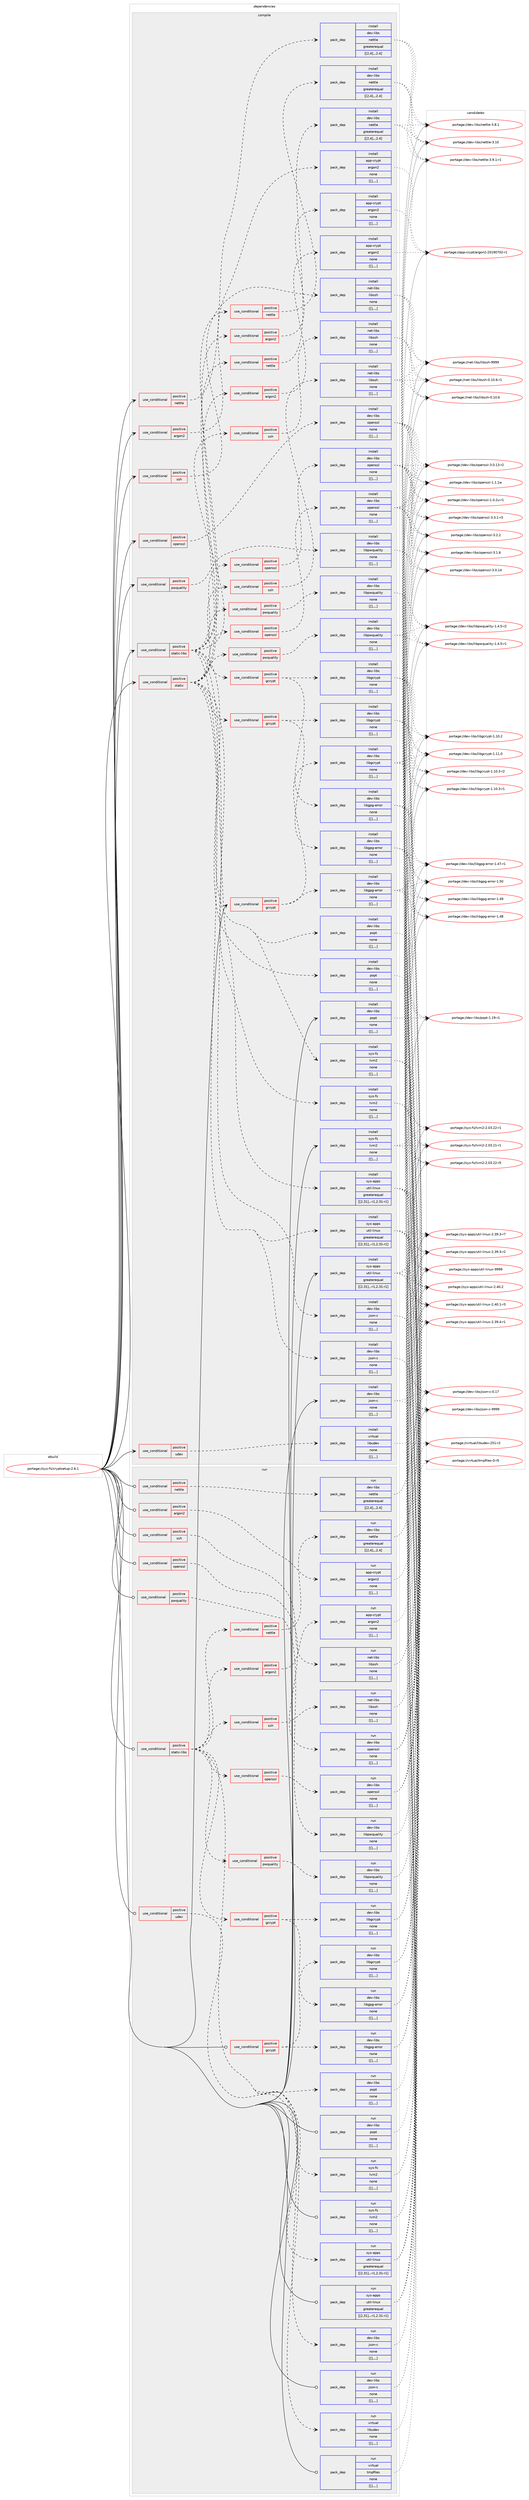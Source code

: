 digraph prolog {

# *************
# Graph options
# *************

newrank=true;
concentrate=true;
compound=true;
graph [rankdir=LR,fontname=Helvetica,fontsize=10,ranksep=1.5];#, ranksep=2.5, nodesep=0.2];
edge  [arrowhead=vee];
node  [fontname=Helvetica,fontsize=10];

# **********
# The ebuild
# **********

subgraph cluster_leftcol {
color=gray;
label=<<i>ebuild</i>>;
id [label="portage://sys-fs/cryptsetup-2.6.1", color=red, width=4, href="../sys-fs/cryptsetup-2.6.1.svg"];
}

# ****************
# The dependencies
# ****************

subgraph cluster_midcol {
color=gray;
label=<<i>dependencies</i>>;
subgraph cluster_compile {
fillcolor="#eeeeee";
style=filled;
label=<<i>compile</i>>;
subgraph cond120751 {
dependency454101 [label=<<TABLE BORDER="0" CELLBORDER="1" CELLSPACING="0" CELLPADDING="4"><TR><TD ROWSPAN="3" CELLPADDING="10">use_conditional</TD></TR><TR><TD>positive</TD></TR><TR><TD>argon2</TD></TR></TABLE>>, shape=none, color=red];
subgraph pack330253 {
dependency454102 [label=<<TABLE BORDER="0" CELLBORDER="1" CELLSPACING="0" CELLPADDING="4" WIDTH="220"><TR><TD ROWSPAN="6" CELLPADDING="30">pack_dep</TD></TR><TR><TD WIDTH="110">install</TD></TR><TR><TD>app-crypt</TD></TR><TR><TD>argon2</TD></TR><TR><TD>none</TD></TR><TR><TD>[[],,,,]</TD></TR></TABLE>>, shape=none, color=blue];
}
dependency454101:e -> dependency454102:w [weight=20,style="dashed",arrowhead="vee"];
}
id:e -> dependency454101:w [weight=20,style="solid",arrowhead="vee"];
subgraph cond120752 {
dependency454103 [label=<<TABLE BORDER="0" CELLBORDER="1" CELLSPACING="0" CELLPADDING="4"><TR><TD ROWSPAN="3" CELLPADDING="10">use_conditional</TD></TR><TR><TD>positive</TD></TR><TR><TD>gcrypt</TD></TR></TABLE>>, shape=none, color=red];
subgraph pack330254 {
dependency454104 [label=<<TABLE BORDER="0" CELLBORDER="1" CELLSPACING="0" CELLPADDING="4" WIDTH="220"><TR><TD ROWSPAN="6" CELLPADDING="30">pack_dep</TD></TR><TR><TD WIDTH="110">install</TD></TR><TR><TD>dev-libs</TD></TR><TR><TD>libgcrypt</TD></TR><TR><TD>none</TD></TR><TR><TD>[[],,,,]</TD></TR></TABLE>>, shape=none, color=blue];
}
dependency454103:e -> dependency454104:w [weight=20,style="dashed",arrowhead="vee"];
subgraph pack330255 {
dependency454105 [label=<<TABLE BORDER="0" CELLBORDER="1" CELLSPACING="0" CELLPADDING="4" WIDTH="220"><TR><TD ROWSPAN="6" CELLPADDING="30">pack_dep</TD></TR><TR><TD WIDTH="110">install</TD></TR><TR><TD>dev-libs</TD></TR><TR><TD>libgpg-error</TD></TR><TR><TD>none</TD></TR><TR><TD>[[],,,,]</TD></TR></TABLE>>, shape=none, color=blue];
}
dependency454103:e -> dependency454105:w [weight=20,style="dashed",arrowhead="vee"];
}
id:e -> dependency454103:w [weight=20,style="solid",arrowhead="vee"];
subgraph cond120753 {
dependency454106 [label=<<TABLE BORDER="0" CELLBORDER="1" CELLSPACING="0" CELLPADDING="4"><TR><TD ROWSPAN="3" CELLPADDING="10">use_conditional</TD></TR><TR><TD>positive</TD></TR><TR><TD>nettle</TD></TR></TABLE>>, shape=none, color=red];
subgraph pack330256 {
dependency454107 [label=<<TABLE BORDER="0" CELLBORDER="1" CELLSPACING="0" CELLPADDING="4" WIDTH="220"><TR><TD ROWSPAN="6" CELLPADDING="30">pack_dep</TD></TR><TR><TD WIDTH="110">install</TD></TR><TR><TD>dev-libs</TD></TR><TR><TD>nettle</TD></TR><TR><TD>greaterequal</TD></TR><TR><TD>[[2,4],,,2.4]</TD></TR></TABLE>>, shape=none, color=blue];
}
dependency454106:e -> dependency454107:w [weight=20,style="dashed",arrowhead="vee"];
}
id:e -> dependency454106:w [weight=20,style="solid",arrowhead="vee"];
subgraph cond120754 {
dependency454108 [label=<<TABLE BORDER="0" CELLBORDER="1" CELLSPACING="0" CELLPADDING="4"><TR><TD ROWSPAN="3" CELLPADDING="10">use_conditional</TD></TR><TR><TD>positive</TD></TR><TR><TD>openssl</TD></TR></TABLE>>, shape=none, color=red];
subgraph pack330257 {
dependency454109 [label=<<TABLE BORDER="0" CELLBORDER="1" CELLSPACING="0" CELLPADDING="4" WIDTH="220"><TR><TD ROWSPAN="6" CELLPADDING="30">pack_dep</TD></TR><TR><TD WIDTH="110">install</TD></TR><TR><TD>dev-libs</TD></TR><TR><TD>openssl</TD></TR><TR><TD>none</TD></TR><TR><TD>[[],,,,]</TD></TR></TABLE>>, shape=none, color=blue];
}
dependency454108:e -> dependency454109:w [weight=20,style="dashed",arrowhead="vee"];
}
id:e -> dependency454108:w [weight=20,style="solid",arrowhead="vee"];
subgraph cond120755 {
dependency454110 [label=<<TABLE BORDER="0" CELLBORDER="1" CELLSPACING="0" CELLPADDING="4"><TR><TD ROWSPAN="3" CELLPADDING="10">use_conditional</TD></TR><TR><TD>positive</TD></TR><TR><TD>pwquality</TD></TR></TABLE>>, shape=none, color=red];
subgraph pack330258 {
dependency454111 [label=<<TABLE BORDER="0" CELLBORDER="1" CELLSPACING="0" CELLPADDING="4" WIDTH="220"><TR><TD ROWSPAN="6" CELLPADDING="30">pack_dep</TD></TR><TR><TD WIDTH="110">install</TD></TR><TR><TD>dev-libs</TD></TR><TR><TD>libpwquality</TD></TR><TR><TD>none</TD></TR><TR><TD>[[],,,,]</TD></TR></TABLE>>, shape=none, color=blue];
}
dependency454110:e -> dependency454111:w [weight=20,style="dashed",arrowhead="vee"];
}
id:e -> dependency454110:w [weight=20,style="solid",arrowhead="vee"];
subgraph cond120756 {
dependency454112 [label=<<TABLE BORDER="0" CELLBORDER="1" CELLSPACING="0" CELLPADDING="4"><TR><TD ROWSPAN="3" CELLPADDING="10">use_conditional</TD></TR><TR><TD>positive</TD></TR><TR><TD>ssh</TD></TR></TABLE>>, shape=none, color=red];
subgraph pack330259 {
dependency454113 [label=<<TABLE BORDER="0" CELLBORDER="1" CELLSPACING="0" CELLPADDING="4" WIDTH="220"><TR><TD ROWSPAN="6" CELLPADDING="30">pack_dep</TD></TR><TR><TD WIDTH="110">install</TD></TR><TR><TD>net-libs</TD></TR><TR><TD>libssh</TD></TR><TR><TD>none</TD></TR><TR><TD>[[],,,,]</TD></TR></TABLE>>, shape=none, color=blue];
}
dependency454112:e -> dependency454113:w [weight=20,style="dashed",arrowhead="vee"];
}
id:e -> dependency454112:w [weight=20,style="solid",arrowhead="vee"];
subgraph cond120757 {
dependency454114 [label=<<TABLE BORDER="0" CELLBORDER="1" CELLSPACING="0" CELLPADDING="4"><TR><TD ROWSPAN="3" CELLPADDING="10">use_conditional</TD></TR><TR><TD>positive</TD></TR><TR><TD>static</TD></TR></TABLE>>, shape=none, color=red];
subgraph pack330260 {
dependency454115 [label=<<TABLE BORDER="0" CELLBORDER="1" CELLSPACING="0" CELLPADDING="4" WIDTH="220"><TR><TD ROWSPAN="6" CELLPADDING="30">pack_dep</TD></TR><TR><TD WIDTH="110">install</TD></TR><TR><TD>dev-libs</TD></TR><TR><TD>json-c</TD></TR><TR><TD>none</TD></TR><TR><TD>[[],,,,]</TD></TR></TABLE>>, shape=none, color=blue];
}
dependency454114:e -> dependency454115:w [weight=20,style="dashed",arrowhead="vee"];
subgraph pack330261 {
dependency454116 [label=<<TABLE BORDER="0" CELLBORDER="1" CELLSPACING="0" CELLPADDING="4" WIDTH="220"><TR><TD ROWSPAN="6" CELLPADDING="30">pack_dep</TD></TR><TR><TD WIDTH="110">install</TD></TR><TR><TD>dev-libs</TD></TR><TR><TD>popt</TD></TR><TR><TD>none</TD></TR><TR><TD>[[],,,,]</TD></TR></TABLE>>, shape=none, color=blue];
}
dependency454114:e -> dependency454116:w [weight=20,style="dashed",arrowhead="vee"];
subgraph pack330262 {
dependency454117 [label=<<TABLE BORDER="0" CELLBORDER="1" CELLSPACING="0" CELLPADDING="4" WIDTH="220"><TR><TD ROWSPAN="6" CELLPADDING="30">pack_dep</TD></TR><TR><TD WIDTH="110">install</TD></TR><TR><TD>sys-apps</TD></TR><TR><TD>util-linux</TD></TR><TR><TD>greaterequal</TD></TR><TR><TD>[[2,31],,-r1,2.31-r1]</TD></TR></TABLE>>, shape=none, color=blue];
}
dependency454114:e -> dependency454117:w [weight=20,style="dashed",arrowhead="vee"];
subgraph cond120758 {
dependency454118 [label=<<TABLE BORDER="0" CELLBORDER="1" CELLSPACING="0" CELLPADDING="4"><TR><TD ROWSPAN="3" CELLPADDING="10">use_conditional</TD></TR><TR><TD>positive</TD></TR><TR><TD>argon2</TD></TR></TABLE>>, shape=none, color=red];
subgraph pack330263 {
dependency454119 [label=<<TABLE BORDER="0" CELLBORDER="1" CELLSPACING="0" CELLPADDING="4" WIDTH="220"><TR><TD ROWSPAN="6" CELLPADDING="30">pack_dep</TD></TR><TR><TD WIDTH="110">install</TD></TR><TR><TD>app-crypt</TD></TR><TR><TD>argon2</TD></TR><TR><TD>none</TD></TR><TR><TD>[[],,,,]</TD></TR></TABLE>>, shape=none, color=blue];
}
dependency454118:e -> dependency454119:w [weight=20,style="dashed",arrowhead="vee"];
}
dependency454114:e -> dependency454118:w [weight=20,style="dashed",arrowhead="vee"];
subgraph cond120759 {
dependency454120 [label=<<TABLE BORDER="0" CELLBORDER="1" CELLSPACING="0" CELLPADDING="4"><TR><TD ROWSPAN="3" CELLPADDING="10">use_conditional</TD></TR><TR><TD>positive</TD></TR><TR><TD>gcrypt</TD></TR></TABLE>>, shape=none, color=red];
subgraph pack330264 {
dependency454121 [label=<<TABLE BORDER="0" CELLBORDER="1" CELLSPACING="0" CELLPADDING="4" WIDTH="220"><TR><TD ROWSPAN="6" CELLPADDING="30">pack_dep</TD></TR><TR><TD WIDTH="110">install</TD></TR><TR><TD>dev-libs</TD></TR><TR><TD>libgcrypt</TD></TR><TR><TD>none</TD></TR><TR><TD>[[],,,,]</TD></TR></TABLE>>, shape=none, color=blue];
}
dependency454120:e -> dependency454121:w [weight=20,style="dashed",arrowhead="vee"];
subgraph pack330265 {
dependency454122 [label=<<TABLE BORDER="0" CELLBORDER="1" CELLSPACING="0" CELLPADDING="4" WIDTH="220"><TR><TD ROWSPAN="6" CELLPADDING="30">pack_dep</TD></TR><TR><TD WIDTH="110">install</TD></TR><TR><TD>dev-libs</TD></TR><TR><TD>libgpg-error</TD></TR><TR><TD>none</TD></TR><TR><TD>[[],,,,]</TD></TR></TABLE>>, shape=none, color=blue];
}
dependency454120:e -> dependency454122:w [weight=20,style="dashed",arrowhead="vee"];
}
dependency454114:e -> dependency454120:w [weight=20,style="dashed",arrowhead="vee"];
subgraph cond120760 {
dependency454123 [label=<<TABLE BORDER="0" CELLBORDER="1" CELLSPACING="0" CELLPADDING="4"><TR><TD ROWSPAN="3" CELLPADDING="10">use_conditional</TD></TR><TR><TD>positive</TD></TR><TR><TD>nettle</TD></TR></TABLE>>, shape=none, color=red];
subgraph pack330266 {
dependency454124 [label=<<TABLE BORDER="0" CELLBORDER="1" CELLSPACING="0" CELLPADDING="4" WIDTH="220"><TR><TD ROWSPAN="6" CELLPADDING="30">pack_dep</TD></TR><TR><TD WIDTH="110">install</TD></TR><TR><TD>dev-libs</TD></TR><TR><TD>nettle</TD></TR><TR><TD>greaterequal</TD></TR><TR><TD>[[2,4],,,2.4]</TD></TR></TABLE>>, shape=none, color=blue];
}
dependency454123:e -> dependency454124:w [weight=20,style="dashed",arrowhead="vee"];
}
dependency454114:e -> dependency454123:w [weight=20,style="dashed",arrowhead="vee"];
subgraph cond120761 {
dependency454125 [label=<<TABLE BORDER="0" CELLBORDER="1" CELLSPACING="0" CELLPADDING="4"><TR><TD ROWSPAN="3" CELLPADDING="10">use_conditional</TD></TR><TR><TD>positive</TD></TR><TR><TD>openssl</TD></TR></TABLE>>, shape=none, color=red];
subgraph pack330267 {
dependency454126 [label=<<TABLE BORDER="0" CELLBORDER="1" CELLSPACING="0" CELLPADDING="4" WIDTH="220"><TR><TD ROWSPAN="6" CELLPADDING="30">pack_dep</TD></TR><TR><TD WIDTH="110">install</TD></TR><TR><TD>dev-libs</TD></TR><TR><TD>openssl</TD></TR><TR><TD>none</TD></TR><TR><TD>[[],,,,]</TD></TR></TABLE>>, shape=none, color=blue];
}
dependency454125:e -> dependency454126:w [weight=20,style="dashed",arrowhead="vee"];
}
dependency454114:e -> dependency454125:w [weight=20,style="dashed",arrowhead="vee"];
subgraph cond120762 {
dependency454127 [label=<<TABLE BORDER="0" CELLBORDER="1" CELLSPACING="0" CELLPADDING="4"><TR><TD ROWSPAN="3" CELLPADDING="10">use_conditional</TD></TR><TR><TD>positive</TD></TR><TR><TD>pwquality</TD></TR></TABLE>>, shape=none, color=red];
subgraph pack330268 {
dependency454128 [label=<<TABLE BORDER="0" CELLBORDER="1" CELLSPACING="0" CELLPADDING="4" WIDTH="220"><TR><TD ROWSPAN="6" CELLPADDING="30">pack_dep</TD></TR><TR><TD WIDTH="110">install</TD></TR><TR><TD>dev-libs</TD></TR><TR><TD>libpwquality</TD></TR><TR><TD>none</TD></TR><TR><TD>[[],,,,]</TD></TR></TABLE>>, shape=none, color=blue];
}
dependency454127:e -> dependency454128:w [weight=20,style="dashed",arrowhead="vee"];
}
dependency454114:e -> dependency454127:w [weight=20,style="dashed",arrowhead="vee"];
subgraph cond120763 {
dependency454129 [label=<<TABLE BORDER="0" CELLBORDER="1" CELLSPACING="0" CELLPADDING="4"><TR><TD ROWSPAN="3" CELLPADDING="10">use_conditional</TD></TR><TR><TD>positive</TD></TR><TR><TD>ssh</TD></TR></TABLE>>, shape=none, color=red];
subgraph pack330269 {
dependency454130 [label=<<TABLE BORDER="0" CELLBORDER="1" CELLSPACING="0" CELLPADDING="4" WIDTH="220"><TR><TD ROWSPAN="6" CELLPADDING="30">pack_dep</TD></TR><TR><TD WIDTH="110">install</TD></TR><TR><TD>net-libs</TD></TR><TR><TD>libssh</TD></TR><TR><TD>none</TD></TR><TR><TD>[[],,,,]</TD></TR></TABLE>>, shape=none, color=blue];
}
dependency454129:e -> dependency454130:w [weight=20,style="dashed",arrowhead="vee"];
}
dependency454114:e -> dependency454129:w [weight=20,style="dashed",arrowhead="vee"];
subgraph pack330270 {
dependency454131 [label=<<TABLE BORDER="0" CELLBORDER="1" CELLSPACING="0" CELLPADDING="4" WIDTH="220"><TR><TD ROWSPAN="6" CELLPADDING="30">pack_dep</TD></TR><TR><TD WIDTH="110">install</TD></TR><TR><TD>sys-fs</TD></TR><TR><TD>lvm2</TD></TR><TR><TD>none</TD></TR><TR><TD>[[],,,,]</TD></TR></TABLE>>, shape=none, color=blue];
}
dependency454114:e -> dependency454131:w [weight=20,style="dashed",arrowhead="vee"];
}
id:e -> dependency454114:w [weight=20,style="solid",arrowhead="vee"];
subgraph cond120764 {
dependency454132 [label=<<TABLE BORDER="0" CELLBORDER="1" CELLSPACING="0" CELLPADDING="4"><TR><TD ROWSPAN="3" CELLPADDING="10">use_conditional</TD></TR><TR><TD>positive</TD></TR><TR><TD>static-libs</TD></TR></TABLE>>, shape=none, color=red];
subgraph pack330271 {
dependency454133 [label=<<TABLE BORDER="0" CELLBORDER="1" CELLSPACING="0" CELLPADDING="4" WIDTH="220"><TR><TD ROWSPAN="6" CELLPADDING="30">pack_dep</TD></TR><TR><TD WIDTH="110">install</TD></TR><TR><TD>dev-libs</TD></TR><TR><TD>json-c</TD></TR><TR><TD>none</TD></TR><TR><TD>[[],,,,]</TD></TR></TABLE>>, shape=none, color=blue];
}
dependency454132:e -> dependency454133:w [weight=20,style="dashed",arrowhead="vee"];
subgraph pack330272 {
dependency454134 [label=<<TABLE BORDER="0" CELLBORDER="1" CELLSPACING="0" CELLPADDING="4" WIDTH="220"><TR><TD ROWSPAN="6" CELLPADDING="30">pack_dep</TD></TR><TR><TD WIDTH="110">install</TD></TR><TR><TD>dev-libs</TD></TR><TR><TD>popt</TD></TR><TR><TD>none</TD></TR><TR><TD>[[],,,,]</TD></TR></TABLE>>, shape=none, color=blue];
}
dependency454132:e -> dependency454134:w [weight=20,style="dashed",arrowhead="vee"];
subgraph pack330273 {
dependency454135 [label=<<TABLE BORDER="0" CELLBORDER="1" CELLSPACING="0" CELLPADDING="4" WIDTH="220"><TR><TD ROWSPAN="6" CELLPADDING="30">pack_dep</TD></TR><TR><TD WIDTH="110">install</TD></TR><TR><TD>sys-apps</TD></TR><TR><TD>util-linux</TD></TR><TR><TD>greaterequal</TD></TR><TR><TD>[[2,31],,-r1,2.31-r1]</TD></TR></TABLE>>, shape=none, color=blue];
}
dependency454132:e -> dependency454135:w [weight=20,style="dashed",arrowhead="vee"];
subgraph cond120765 {
dependency454136 [label=<<TABLE BORDER="0" CELLBORDER="1" CELLSPACING="0" CELLPADDING="4"><TR><TD ROWSPAN="3" CELLPADDING="10">use_conditional</TD></TR><TR><TD>positive</TD></TR><TR><TD>argon2</TD></TR></TABLE>>, shape=none, color=red];
subgraph pack330274 {
dependency454137 [label=<<TABLE BORDER="0" CELLBORDER="1" CELLSPACING="0" CELLPADDING="4" WIDTH="220"><TR><TD ROWSPAN="6" CELLPADDING="30">pack_dep</TD></TR><TR><TD WIDTH="110">install</TD></TR><TR><TD>app-crypt</TD></TR><TR><TD>argon2</TD></TR><TR><TD>none</TD></TR><TR><TD>[[],,,,]</TD></TR></TABLE>>, shape=none, color=blue];
}
dependency454136:e -> dependency454137:w [weight=20,style="dashed",arrowhead="vee"];
}
dependency454132:e -> dependency454136:w [weight=20,style="dashed",arrowhead="vee"];
subgraph cond120766 {
dependency454138 [label=<<TABLE BORDER="0" CELLBORDER="1" CELLSPACING="0" CELLPADDING="4"><TR><TD ROWSPAN="3" CELLPADDING="10">use_conditional</TD></TR><TR><TD>positive</TD></TR><TR><TD>gcrypt</TD></TR></TABLE>>, shape=none, color=red];
subgraph pack330275 {
dependency454139 [label=<<TABLE BORDER="0" CELLBORDER="1" CELLSPACING="0" CELLPADDING="4" WIDTH="220"><TR><TD ROWSPAN="6" CELLPADDING="30">pack_dep</TD></TR><TR><TD WIDTH="110">install</TD></TR><TR><TD>dev-libs</TD></TR><TR><TD>libgcrypt</TD></TR><TR><TD>none</TD></TR><TR><TD>[[],,,,]</TD></TR></TABLE>>, shape=none, color=blue];
}
dependency454138:e -> dependency454139:w [weight=20,style="dashed",arrowhead="vee"];
subgraph pack330276 {
dependency454140 [label=<<TABLE BORDER="0" CELLBORDER="1" CELLSPACING="0" CELLPADDING="4" WIDTH="220"><TR><TD ROWSPAN="6" CELLPADDING="30">pack_dep</TD></TR><TR><TD WIDTH="110">install</TD></TR><TR><TD>dev-libs</TD></TR><TR><TD>libgpg-error</TD></TR><TR><TD>none</TD></TR><TR><TD>[[],,,,]</TD></TR></TABLE>>, shape=none, color=blue];
}
dependency454138:e -> dependency454140:w [weight=20,style="dashed",arrowhead="vee"];
}
dependency454132:e -> dependency454138:w [weight=20,style="dashed",arrowhead="vee"];
subgraph cond120767 {
dependency454141 [label=<<TABLE BORDER="0" CELLBORDER="1" CELLSPACING="0" CELLPADDING="4"><TR><TD ROWSPAN="3" CELLPADDING="10">use_conditional</TD></TR><TR><TD>positive</TD></TR><TR><TD>nettle</TD></TR></TABLE>>, shape=none, color=red];
subgraph pack330277 {
dependency454142 [label=<<TABLE BORDER="0" CELLBORDER="1" CELLSPACING="0" CELLPADDING="4" WIDTH="220"><TR><TD ROWSPAN="6" CELLPADDING="30">pack_dep</TD></TR><TR><TD WIDTH="110">install</TD></TR><TR><TD>dev-libs</TD></TR><TR><TD>nettle</TD></TR><TR><TD>greaterequal</TD></TR><TR><TD>[[2,4],,,2.4]</TD></TR></TABLE>>, shape=none, color=blue];
}
dependency454141:e -> dependency454142:w [weight=20,style="dashed",arrowhead="vee"];
}
dependency454132:e -> dependency454141:w [weight=20,style="dashed",arrowhead="vee"];
subgraph cond120768 {
dependency454143 [label=<<TABLE BORDER="0" CELLBORDER="1" CELLSPACING="0" CELLPADDING="4"><TR><TD ROWSPAN="3" CELLPADDING="10">use_conditional</TD></TR><TR><TD>positive</TD></TR><TR><TD>openssl</TD></TR></TABLE>>, shape=none, color=red];
subgraph pack330278 {
dependency454144 [label=<<TABLE BORDER="0" CELLBORDER="1" CELLSPACING="0" CELLPADDING="4" WIDTH="220"><TR><TD ROWSPAN="6" CELLPADDING="30">pack_dep</TD></TR><TR><TD WIDTH="110">install</TD></TR><TR><TD>dev-libs</TD></TR><TR><TD>openssl</TD></TR><TR><TD>none</TD></TR><TR><TD>[[],,,,]</TD></TR></TABLE>>, shape=none, color=blue];
}
dependency454143:e -> dependency454144:w [weight=20,style="dashed",arrowhead="vee"];
}
dependency454132:e -> dependency454143:w [weight=20,style="dashed",arrowhead="vee"];
subgraph cond120769 {
dependency454145 [label=<<TABLE BORDER="0" CELLBORDER="1" CELLSPACING="0" CELLPADDING="4"><TR><TD ROWSPAN="3" CELLPADDING="10">use_conditional</TD></TR><TR><TD>positive</TD></TR><TR><TD>pwquality</TD></TR></TABLE>>, shape=none, color=red];
subgraph pack330279 {
dependency454146 [label=<<TABLE BORDER="0" CELLBORDER="1" CELLSPACING="0" CELLPADDING="4" WIDTH="220"><TR><TD ROWSPAN="6" CELLPADDING="30">pack_dep</TD></TR><TR><TD WIDTH="110">install</TD></TR><TR><TD>dev-libs</TD></TR><TR><TD>libpwquality</TD></TR><TR><TD>none</TD></TR><TR><TD>[[],,,,]</TD></TR></TABLE>>, shape=none, color=blue];
}
dependency454145:e -> dependency454146:w [weight=20,style="dashed",arrowhead="vee"];
}
dependency454132:e -> dependency454145:w [weight=20,style="dashed",arrowhead="vee"];
subgraph cond120770 {
dependency454147 [label=<<TABLE BORDER="0" CELLBORDER="1" CELLSPACING="0" CELLPADDING="4"><TR><TD ROWSPAN="3" CELLPADDING="10">use_conditional</TD></TR><TR><TD>positive</TD></TR><TR><TD>ssh</TD></TR></TABLE>>, shape=none, color=red];
subgraph pack330280 {
dependency454148 [label=<<TABLE BORDER="0" CELLBORDER="1" CELLSPACING="0" CELLPADDING="4" WIDTH="220"><TR><TD ROWSPAN="6" CELLPADDING="30">pack_dep</TD></TR><TR><TD WIDTH="110">install</TD></TR><TR><TD>net-libs</TD></TR><TR><TD>libssh</TD></TR><TR><TD>none</TD></TR><TR><TD>[[],,,,]</TD></TR></TABLE>>, shape=none, color=blue];
}
dependency454147:e -> dependency454148:w [weight=20,style="dashed",arrowhead="vee"];
}
dependency454132:e -> dependency454147:w [weight=20,style="dashed",arrowhead="vee"];
subgraph pack330281 {
dependency454149 [label=<<TABLE BORDER="0" CELLBORDER="1" CELLSPACING="0" CELLPADDING="4" WIDTH="220"><TR><TD ROWSPAN="6" CELLPADDING="30">pack_dep</TD></TR><TR><TD WIDTH="110">install</TD></TR><TR><TD>sys-fs</TD></TR><TR><TD>lvm2</TD></TR><TR><TD>none</TD></TR><TR><TD>[[],,,,]</TD></TR></TABLE>>, shape=none, color=blue];
}
dependency454132:e -> dependency454149:w [weight=20,style="dashed",arrowhead="vee"];
}
id:e -> dependency454132:w [weight=20,style="solid",arrowhead="vee"];
subgraph cond120771 {
dependency454150 [label=<<TABLE BORDER="0" CELLBORDER="1" CELLSPACING="0" CELLPADDING="4"><TR><TD ROWSPAN="3" CELLPADDING="10">use_conditional</TD></TR><TR><TD>positive</TD></TR><TR><TD>udev</TD></TR></TABLE>>, shape=none, color=red];
subgraph pack330282 {
dependency454151 [label=<<TABLE BORDER="0" CELLBORDER="1" CELLSPACING="0" CELLPADDING="4" WIDTH="220"><TR><TD ROWSPAN="6" CELLPADDING="30">pack_dep</TD></TR><TR><TD WIDTH="110">install</TD></TR><TR><TD>virtual</TD></TR><TR><TD>libudev</TD></TR><TR><TD>none</TD></TR><TR><TD>[[],,,,]</TD></TR></TABLE>>, shape=none, color=blue];
}
dependency454150:e -> dependency454151:w [weight=20,style="dashed",arrowhead="vee"];
}
id:e -> dependency454150:w [weight=20,style="solid",arrowhead="vee"];
subgraph pack330283 {
dependency454152 [label=<<TABLE BORDER="0" CELLBORDER="1" CELLSPACING="0" CELLPADDING="4" WIDTH="220"><TR><TD ROWSPAN="6" CELLPADDING="30">pack_dep</TD></TR><TR><TD WIDTH="110">install</TD></TR><TR><TD>dev-libs</TD></TR><TR><TD>json-c</TD></TR><TR><TD>none</TD></TR><TR><TD>[[],,,,]</TD></TR></TABLE>>, shape=none, color=blue];
}
id:e -> dependency454152:w [weight=20,style="solid",arrowhead="vee"];
subgraph pack330284 {
dependency454153 [label=<<TABLE BORDER="0" CELLBORDER="1" CELLSPACING="0" CELLPADDING="4" WIDTH="220"><TR><TD ROWSPAN="6" CELLPADDING="30">pack_dep</TD></TR><TR><TD WIDTH="110">install</TD></TR><TR><TD>dev-libs</TD></TR><TR><TD>popt</TD></TR><TR><TD>none</TD></TR><TR><TD>[[],,,,]</TD></TR></TABLE>>, shape=none, color=blue];
}
id:e -> dependency454153:w [weight=20,style="solid",arrowhead="vee"];
subgraph pack330285 {
dependency454154 [label=<<TABLE BORDER="0" CELLBORDER="1" CELLSPACING="0" CELLPADDING="4" WIDTH="220"><TR><TD ROWSPAN="6" CELLPADDING="30">pack_dep</TD></TR><TR><TD WIDTH="110">install</TD></TR><TR><TD>sys-apps</TD></TR><TR><TD>util-linux</TD></TR><TR><TD>greaterequal</TD></TR><TR><TD>[[2,31],,-r1,2.31-r1]</TD></TR></TABLE>>, shape=none, color=blue];
}
id:e -> dependency454154:w [weight=20,style="solid",arrowhead="vee"];
subgraph pack330286 {
dependency454155 [label=<<TABLE BORDER="0" CELLBORDER="1" CELLSPACING="0" CELLPADDING="4" WIDTH="220"><TR><TD ROWSPAN="6" CELLPADDING="30">pack_dep</TD></TR><TR><TD WIDTH="110">install</TD></TR><TR><TD>sys-fs</TD></TR><TR><TD>lvm2</TD></TR><TR><TD>none</TD></TR><TR><TD>[[],,,,]</TD></TR></TABLE>>, shape=none, color=blue];
}
id:e -> dependency454155:w [weight=20,style="solid",arrowhead="vee"];
}
subgraph cluster_compileandrun {
fillcolor="#eeeeee";
style=filled;
label=<<i>compile and run</i>>;
}
subgraph cluster_run {
fillcolor="#eeeeee";
style=filled;
label=<<i>run</i>>;
subgraph cond120772 {
dependency454156 [label=<<TABLE BORDER="0" CELLBORDER="1" CELLSPACING="0" CELLPADDING="4"><TR><TD ROWSPAN="3" CELLPADDING="10">use_conditional</TD></TR><TR><TD>positive</TD></TR><TR><TD>argon2</TD></TR></TABLE>>, shape=none, color=red];
subgraph pack330287 {
dependency454157 [label=<<TABLE BORDER="0" CELLBORDER="1" CELLSPACING="0" CELLPADDING="4" WIDTH="220"><TR><TD ROWSPAN="6" CELLPADDING="30">pack_dep</TD></TR><TR><TD WIDTH="110">run</TD></TR><TR><TD>app-crypt</TD></TR><TR><TD>argon2</TD></TR><TR><TD>none</TD></TR><TR><TD>[[],,,,]</TD></TR></TABLE>>, shape=none, color=blue];
}
dependency454156:e -> dependency454157:w [weight=20,style="dashed",arrowhead="vee"];
}
id:e -> dependency454156:w [weight=20,style="solid",arrowhead="odot"];
subgraph cond120773 {
dependency454158 [label=<<TABLE BORDER="0" CELLBORDER="1" CELLSPACING="0" CELLPADDING="4"><TR><TD ROWSPAN="3" CELLPADDING="10">use_conditional</TD></TR><TR><TD>positive</TD></TR><TR><TD>gcrypt</TD></TR></TABLE>>, shape=none, color=red];
subgraph pack330288 {
dependency454159 [label=<<TABLE BORDER="0" CELLBORDER="1" CELLSPACING="0" CELLPADDING="4" WIDTH="220"><TR><TD ROWSPAN="6" CELLPADDING="30">pack_dep</TD></TR><TR><TD WIDTH="110">run</TD></TR><TR><TD>dev-libs</TD></TR><TR><TD>libgcrypt</TD></TR><TR><TD>none</TD></TR><TR><TD>[[],,,,]</TD></TR></TABLE>>, shape=none, color=blue];
}
dependency454158:e -> dependency454159:w [weight=20,style="dashed",arrowhead="vee"];
subgraph pack330289 {
dependency454160 [label=<<TABLE BORDER="0" CELLBORDER="1" CELLSPACING="0" CELLPADDING="4" WIDTH="220"><TR><TD ROWSPAN="6" CELLPADDING="30">pack_dep</TD></TR><TR><TD WIDTH="110">run</TD></TR><TR><TD>dev-libs</TD></TR><TR><TD>libgpg-error</TD></TR><TR><TD>none</TD></TR><TR><TD>[[],,,,]</TD></TR></TABLE>>, shape=none, color=blue];
}
dependency454158:e -> dependency454160:w [weight=20,style="dashed",arrowhead="vee"];
}
id:e -> dependency454158:w [weight=20,style="solid",arrowhead="odot"];
subgraph cond120774 {
dependency454161 [label=<<TABLE BORDER="0" CELLBORDER="1" CELLSPACING="0" CELLPADDING="4"><TR><TD ROWSPAN="3" CELLPADDING="10">use_conditional</TD></TR><TR><TD>positive</TD></TR><TR><TD>nettle</TD></TR></TABLE>>, shape=none, color=red];
subgraph pack330290 {
dependency454162 [label=<<TABLE BORDER="0" CELLBORDER="1" CELLSPACING="0" CELLPADDING="4" WIDTH="220"><TR><TD ROWSPAN="6" CELLPADDING="30">pack_dep</TD></TR><TR><TD WIDTH="110">run</TD></TR><TR><TD>dev-libs</TD></TR><TR><TD>nettle</TD></TR><TR><TD>greaterequal</TD></TR><TR><TD>[[2,4],,,2.4]</TD></TR></TABLE>>, shape=none, color=blue];
}
dependency454161:e -> dependency454162:w [weight=20,style="dashed",arrowhead="vee"];
}
id:e -> dependency454161:w [weight=20,style="solid",arrowhead="odot"];
subgraph cond120775 {
dependency454163 [label=<<TABLE BORDER="0" CELLBORDER="1" CELLSPACING="0" CELLPADDING="4"><TR><TD ROWSPAN="3" CELLPADDING="10">use_conditional</TD></TR><TR><TD>positive</TD></TR><TR><TD>openssl</TD></TR></TABLE>>, shape=none, color=red];
subgraph pack330291 {
dependency454164 [label=<<TABLE BORDER="0" CELLBORDER="1" CELLSPACING="0" CELLPADDING="4" WIDTH="220"><TR><TD ROWSPAN="6" CELLPADDING="30">pack_dep</TD></TR><TR><TD WIDTH="110">run</TD></TR><TR><TD>dev-libs</TD></TR><TR><TD>openssl</TD></TR><TR><TD>none</TD></TR><TR><TD>[[],,,,]</TD></TR></TABLE>>, shape=none, color=blue];
}
dependency454163:e -> dependency454164:w [weight=20,style="dashed",arrowhead="vee"];
}
id:e -> dependency454163:w [weight=20,style="solid",arrowhead="odot"];
subgraph cond120776 {
dependency454165 [label=<<TABLE BORDER="0" CELLBORDER="1" CELLSPACING="0" CELLPADDING="4"><TR><TD ROWSPAN="3" CELLPADDING="10">use_conditional</TD></TR><TR><TD>positive</TD></TR><TR><TD>pwquality</TD></TR></TABLE>>, shape=none, color=red];
subgraph pack330292 {
dependency454166 [label=<<TABLE BORDER="0" CELLBORDER="1" CELLSPACING="0" CELLPADDING="4" WIDTH="220"><TR><TD ROWSPAN="6" CELLPADDING="30">pack_dep</TD></TR><TR><TD WIDTH="110">run</TD></TR><TR><TD>dev-libs</TD></TR><TR><TD>libpwquality</TD></TR><TR><TD>none</TD></TR><TR><TD>[[],,,,]</TD></TR></TABLE>>, shape=none, color=blue];
}
dependency454165:e -> dependency454166:w [weight=20,style="dashed",arrowhead="vee"];
}
id:e -> dependency454165:w [weight=20,style="solid",arrowhead="odot"];
subgraph cond120777 {
dependency454167 [label=<<TABLE BORDER="0" CELLBORDER="1" CELLSPACING="0" CELLPADDING="4"><TR><TD ROWSPAN="3" CELLPADDING="10">use_conditional</TD></TR><TR><TD>positive</TD></TR><TR><TD>ssh</TD></TR></TABLE>>, shape=none, color=red];
subgraph pack330293 {
dependency454168 [label=<<TABLE BORDER="0" CELLBORDER="1" CELLSPACING="0" CELLPADDING="4" WIDTH="220"><TR><TD ROWSPAN="6" CELLPADDING="30">pack_dep</TD></TR><TR><TD WIDTH="110">run</TD></TR><TR><TD>net-libs</TD></TR><TR><TD>libssh</TD></TR><TR><TD>none</TD></TR><TR><TD>[[],,,,]</TD></TR></TABLE>>, shape=none, color=blue];
}
dependency454167:e -> dependency454168:w [weight=20,style="dashed",arrowhead="vee"];
}
id:e -> dependency454167:w [weight=20,style="solid",arrowhead="odot"];
subgraph cond120778 {
dependency454169 [label=<<TABLE BORDER="0" CELLBORDER="1" CELLSPACING="0" CELLPADDING="4"><TR><TD ROWSPAN="3" CELLPADDING="10">use_conditional</TD></TR><TR><TD>positive</TD></TR><TR><TD>static-libs</TD></TR></TABLE>>, shape=none, color=red];
subgraph pack330294 {
dependency454170 [label=<<TABLE BORDER="0" CELLBORDER="1" CELLSPACING="0" CELLPADDING="4" WIDTH="220"><TR><TD ROWSPAN="6" CELLPADDING="30">pack_dep</TD></TR><TR><TD WIDTH="110">run</TD></TR><TR><TD>dev-libs</TD></TR><TR><TD>json-c</TD></TR><TR><TD>none</TD></TR><TR><TD>[[],,,,]</TD></TR></TABLE>>, shape=none, color=blue];
}
dependency454169:e -> dependency454170:w [weight=20,style="dashed",arrowhead="vee"];
subgraph pack330295 {
dependency454171 [label=<<TABLE BORDER="0" CELLBORDER="1" CELLSPACING="0" CELLPADDING="4" WIDTH="220"><TR><TD ROWSPAN="6" CELLPADDING="30">pack_dep</TD></TR><TR><TD WIDTH="110">run</TD></TR><TR><TD>dev-libs</TD></TR><TR><TD>popt</TD></TR><TR><TD>none</TD></TR><TR><TD>[[],,,,]</TD></TR></TABLE>>, shape=none, color=blue];
}
dependency454169:e -> dependency454171:w [weight=20,style="dashed",arrowhead="vee"];
subgraph pack330296 {
dependency454172 [label=<<TABLE BORDER="0" CELLBORDER="1" CELLSPACING="0" CELLPADDING="4" WIDTH="220"><TR><TD ROWSPAN="6" CELLPADDING="30">pack_dep</TD></TR><TR><TD WIDTH="110">run</TD></TR><TR><TD>sys-apps</TD></TR><TR><TD>util-linux</TD></TR><TR><TD>greaterequal</TD></TR><TR><TD>[[2,31],,-r1,2.31-r1]</TD></TR></TABLE>>, shape=none, color=blue];
}
dependency454169:e -> dependency454172:w [weight=20,style="dashed",arrowhead="vee"];
subgraph cond120779 {
dependency454173 [label=<<TABLE BORDER="0" CELLBORDER="1" CELLSPACING="0" CELLPADDING="4"><TR><TD ROWSPAN="3" CELLPADDING="10">use_conditional</TD></TR><TR><TD>positive</TD></TR><TR><TD>argon2</TD></TR></TABLE>>, shape=none, color=red];
subgraph pack330297 {
dependency454174 [label=<<TABLE BORDER="0" CELLBORDER="1" CELLSPACING="0" CELLPADDING="4" WIDTH="220"><TR><TD ROWSPAN="6" CELLPADDING="30">pack_dep</TD></TR><TR><TD WIDTH="110">run</TD></TR><TR><TD>app-crypt</TD></TR><TR><TD>argon2</TD></TR><TR><TD>none</TD></TR><TR><TD>[[],,,,]</TD></TR></TABLE>>, shape=none, color=blue];
}
dependency454173:e -> dependency454174:w [weight=20,style="dashed",arrowhead="vee"];
}
dependency454169:e -> dependency454173:w [weight=20,style="dashed",arrowhead="vee"];
subgraph cond120780 {
dependency454175 [label=<<TABLE BORDER="0" CELLBORDER="1" CELLSPACING="0" CELLPADDING="4"><TR><TD ROWSPAN="3" CELLPADDING="10">use_conditional</TD></TR><TR><TD>positive</TD></TR><TR><TD>gcrypt</TD></TR></TABLE>>, shape=none, color=red];
subgraph pack330298 {
dependency454176 [label=<<TABLE BORDER="0" CELLBORDER="1" CELLSPACING="0" CELLPADDING="4" WIDTH="220"><TR><TD ROWSPAN="6" CELLPADDING="30">pack_dep</TD></TR><TR><TD WIDTH="110">run</TD></TR><TR><TD>dev-libs</TD></TR><TR><TD>libgcrypt</TD></TR><TR><TD>none</TD></TR><TR><TD>[[],,,,]</TD></TR></TABLE>>, shape=none, color=blue];
}
dependency454175:e -> dependency454176:w [weight=20,style="dashed",arrowhead="vee"];
subgraph pack330299 {
dependency454177 [label=<<TABLE BORDER="0" CELLBORDER="1" CELLSPACING="0" CELLPADDING="4" WIDTH="220"><TR><TD ROWSPAN="6" CELLPADDING="30">pack_dep</TD></TR><TR><TD WIDTH="110">run</TD></TR><TR><TD>dev-libs</TD></TR><TR><TD>libgpg-error</TD></TR><TR><TD>none</TD></TR><TR><TD>[[],,,,]</TD></TR></TABLE>>, shape=none, color=blue];
}
dependency454175:e -> dependency454177:w [weight=20,style="dashed",arrowhead="vee"];
}
dependency454169:e -> dependency454175:w [weight=20,style="dashed",arrowhead="vee"];
subgraph cond120781 {
dependency454178 [label=<<TABLE BORDER="0" CELLBORDER="1" CELLSPACING="0" CELLPADDING="4"><TR><TD ROWSPAN="3" CELLPADDING="10">use_conditional</TD></TR><TR><TD>positive</TD></TR><TR><TD>nettle</TD></TR></TABLE>>, shape=none, color=red];
subgraph pack330300 {
dependency454179 [label=<<TABLE BORDER="0" CELLBORDER="1" CELLSPACING="0" CELLPADDING="4" WIDTH="220"><TR><TD ROWSPAN="6" CELLPADDING="30">pack_dep</TD></TR><TR><TD WIDTH="110">run</TD></TR><TR><TD>dev-libs</TD></TR><TR><TD>nettle</TD></TR><TR><TD>greaterequal</TD></TR><TR><TD>[[2,4],,,2.4]</TD></TR></TABLE>>, shape=none, color=blue];
}
dependency454178:e -> dependency454179:w [weight=20,style="dashed",arrowhead="vee"];
}
dependency454169:e -> dependency454178:w [weight=20,style="dashed",arrowhead="vee"];
subgraph cond120782 {
dependency454180 [label=<<TABLE BORDER="0" CELLBORDER="1" CELLSPACING="0" CELLPADDING="4"><TR><TD ROWSPAN="3" CELLPADDING="10">use_conditional</TD></TR><TR><TD>positive</TD></TR><TR><TD>openssl</TD></TR></TABLE>>, shape=none, color=red];
subgraph pack330301 {
dependency454181 [label=<<TABLE BORDER="0" CELLBORDER="1" CELLSPACING="0" CELLPADDING="4" WIDTH="220"><TR><TD ROWSPAN="6" CELLPADDING="30">pack_dep</TD></TR><TR><TD WIDTH="110">run</TD></TR><TR><TD>dev-libs</TD></TR><TR><TD>openssl</TD></TR><TR><TD>none</TD></TR><TR><TD>[[],,,,]</TD></TR></TABLE>>, shape=none, color=blue];
}
dependency454180:e -> dependency454181:w [weight=20,style="dashed",arrowhead="vee"];
}
dependency454169:e -> dependency454180:w [weight=20,style="dashed",arrowhead="vee"];
subgraph cond120783 {
dependency454182 [label=<<TABLE BORDER="0" CELLBORDER="1" CELLSPACING="0" CELLPADDING="4"><TR><TD ROWSPAN="3" CELLPADDING="10">use_conditional</TD></TR><TR><TD>positive</TD></TR><TR><TD>pwquality</TD></TR></TABLE>>, shape=none, color=red];
subgraph pack330302 {
dependency454183 [label=<<TABLE BORDER="0" CELLBORDER="1" CELLSPACING="0" CELLPADDING="4" WIDTH="220"><TR><TD ROWSPAN="6" CELLPADDING="30">pack_dep</TD></TR><TR><TD WIDTH="110">run</TD></TR><TR><TD>dev-libs</TD></TR><TR><TD>libpwquality</TD></TR><TR><TD>none</TD></TR><TR><TD>[[],,,,]</TD></TR></TABLE>>, shape=none, color=blue];
}
dependency454182:e -> dependency454183:w [weight=20,style="dashed",arrowhead="vee"];
}
dependency454169:e -> dependency454182:w [weight=20,style="dashed",arrowhead="vee"];
subgraph cond120784 {
dependency454184 [label=<<TABLE BORDER="0" CELLBORDER="1" CELLSPACING="0" CELLPADDING="4"><TR><TD ROWSPAN="3" CELLPADDING="10">use_conditional</TD></TR><TR><TD>positive</TD></TR><TR><TD>ssh</TD></TR></TABLE>>, shape=none, color=red];
subgraph pack330303 {
dependency454185 [label=<<TABLE BORDER="0" CELLBORDER="1" CELLSPACING="0" CELLPADDING="4" WIDTH="220"><TR><TD ROWSPAN="6" CELLPADDING="30">pack_dep</TD></TR><TR><TD WIDTH="110">run</TD></TR><TR><TD>net-libs</TD></TR><TR><TD>libssh</TD></TR><TR><TD>none</TD></TR><TR><TD>[[],,,,]</TD></TR></TABLE>>, shape=none, color=blue];
}
dependency454184:e -> dependency454185:w [weight=20,style="dashed",arrowhead="vee"];
}
dependency454169:e -> dependency454184:w [weight=20,style="dashed",arrowhead="vee"];
subgraph pack330304 {
dependency454186 [label=<<TABLE BORDER="0" CELLBORDER="1" CELLSPACING="0" CELLPADDING="4" WIDTH="220"><TR><TD ROWSPAN="6" CELLPADDING="30">pack_dep</TD></TR><TR><TD WIDTH="110">run</TD></TR><TR><TD>sys-fs</TD></TR><TR><TD>lvm2</TD></TR><TR><TD>none</TD></TR><TR><TD>[[],,,,]</TD></TR></TABLE>>, shape=none, color=blue];
}
dependency454169:e -> dependency454186:w [weight=20,style="dashed",arrowhead="vee"];
}
id:e -> dependency454169:w [weight=20,style="solid",arrowhead="odot"];
subgraph cond120785 {
dependency454187 [label=<<TABLE BORDER="0" CELLBORDER="1" CELLSPACING="0" CELLPADDING="4"><TR><TD ROWSPAN="3" CELLPADDING="10">use_conditional</TD></TR><TR><TD>positive</TD></TR><TR><TD>udev</TD></TR></TABLE>>, shape=none, color=red];
subgraph pack330305 {
dependency454188 [label=<<TABLE BORDER="0" CELLBORDER="1" CELLSPACING="0" CELLPADDING="4" WIDTH="220"><TR><TD ROWSPAN="6" CELLPADDING="30">pack_dep</TD></TR><TR><TD WIDTH="110">run</TD></TR><TR><TD>virtual</TD></TR><TR><TD>libudev</TD></TR><TR><TD>none</TD></TR><TR><TD>[[],,,,]</TD></TR></TABLE>>, shape=none, color=blue];
}
dependency454187:e -> dependency454188:w [weight=20,style="dashed",arrowhead="vee"];
}
id:e -> dependency454187:w [weight=20,style="solid",arrowhead="odot"];
subgraph pack330306 {
dependency454189 [label=<<TABLE BORDER="0" CELLBORDER="1" CELLSPACING="0" CELLPADDING="4" WIDTH="220"><TR><TD ROWSPAN="6" CELLPADDING="30">pack_dep</TD></TR><TR><TD WIDTH="110">run</TD></TR><TR><TD>dev-libs</TD></TR><TR><TD>json-c</TD></TR><TR><TD>none</TD></TR><TR><TD>[[],,,,]</TD></TR></TABLE>>, shape=none, color=blue];
}
id:e -> dependency454189:w [weight=20,style="solid",arrowhead="odot"];
subgraph pack330307 {
dependency454190 [label=<<TABLE BORDER="0" CELLBORDER="1" CELLSPACING="0" CELLPADDING="4" WIDTH="220"><TR><TD ROWSPAN="6" CELLPADDING="30">pack_dep</TD></TR><TR><TD WIDTH="110">run</TD></TR><TR><TD>dev-libs</TD></TR><TR><TD>popt</TD></TR><TR><TD>none</TD></TR><TR><TD>[[],,,,]</TD></TR></TABLE>>, shape=none, color=blue];
}
id:e -> dependency454190:w [weight=20,style="solid",arrowhead="odot"];
subgraph pack330308 {
dependency454191 [label=<<TABLE BORDER="0" CELLBORDER="1" CELLSPACING="0" CELLPADDING="4" WIDTH="220"><TR><TD ROWSPAN="6" CELLPADDING="30">pack_dep</TD></TR><TR><TD WIDTH="110">run</TD></TR><TR><TD>sys-apps</TD></TR><TR><TD>util-linux</TD></TR><TR><TD>greaterequal</TD></TR><TR><TD>[[2,31],,-r1,2.31-r1]</TD></TR></TABLE>>, shape=none, color=blue];
}
id:e -> dependency454191:w [weight=20,style="solid",arrowhead="odot"];
subgraph pack330309 {
dependency454192 [label=<<TABLE BORDER="0" CELLBORDER="1" CELLSPACING="0" CELLPADDING="4" WIDTH="220"><TR><TD ROWSPAN="6" CELLPADDING="30">pack_dep</TD></TR><TR><TD WIDTH="110">run</TD></TR><TR><TD>sys-fs</TD></TR><TR><TD>lvm2</TD></TR><TR><TD>none</TD></TR><TR><TD>[[],,,,]</TD></TR></TABLE>>, shape=none, color=blue];
}
id:e -> dependency454192:w [weight=20,style="solid",arrowhead="odot"];
subgraph pack330310 {
dependency454193 [label=<<TABLE BORDER="0" CELLBORDER="1" CELLSPACING="0" CELLPADDING="4" WIDTH="220"><TR><TD ROWSPAN="6" CELLPADDING="30">pack_dep</TD></TR><TR><TD WIDTH="110">run</TD></TR><TR><TD>virtual</TD></TR><TR><TD>tmpfiles</TD></TR><TR><TD>none</TD></TR><TR><TD>[[],,,,]</TD></TR></TABLE>>, shape=none, color=blue];
}
id:e -> dependency454193:w [weight=20,style="solid",arrowhead="odot"];
}
}

# **************
# The candidates
# **************

subgraph cluster_choices {
rank=same;
color=gray;
label=<<i>candidates</i>>;

subgraph choice330253 {
color=black;
nodesep=1;
choice9711211245991141211121164797114103111110504550484957485548504511449 [label="portage://app-crypt/argon2-20190702-r1", color=red, width=4,href="../app-crypt/argon2-20190702-r1.svg"];
dependency454102:e -> choice9711211245991141211121164797114103111110504550484957485548504511449:w [style=dotted,weight="100"];
}
subgraph choice330254 {
color=black;
nodesep=1;
choice100101118451081059811547108105981039911412111211645494649494648 [label="portage://dev-libs/libgcrypt-1.11.0", color=red, width=4,href="../dev-libs/libgcrypt-1.11.0.svg"];
choice1001011184510810598115471081059810399114121112116454946494846514511450 [label="portage://dev-libs/libgcrypt-1.10.3-r2", color=red, width=4,href="../dev-libs/libgcrypt-1.10.3-r2.svg"];
choice1001011184510810598115471081059810399114121112116454946494846514511449 [label="portage://dev-libs/libgcrypt-1.10.3-r1", color=red, width=4,href="../dev-libs/libgcrypt-1.10.3-r1.svg"];
choice100101118451081059811547108105981039911412111211645494649484650 [label="portage://dev-libs/libgcrypt-1.10.2", color=red, width=4,href="../dev-libs/libgcrypt-1.10.2.svg"];
dependency454104:e -> choice100101118451081059811547108105981039911412111211645494649494648:w [style=dotted,weight="100"];
dependency454104:e -> choice1001011184510810598115471081059810399114121112116454946494846514511450:w [style=dotted,weight="100"];
dependency454104:e -> choice1001011184510810598115471081059810399114121112116454946494846514511449:w [style=dotted,weight="100"];
dependency454104:e -> choice100101118451081059811547108105981039911412111211645494649484650:w [style=dotted,weight="100"];
}
subgraph choice330255 {
color=black;
nodesep=1;
choice10010111845108105981154710810598103112103451011141141111144549465348 [label="portage://dev-libs/libgpg-error-1.50", color=red, width=4,href="../dev-libs/libgpg-error-1.50.svg"];
choice10010111845108105981154710810598103112103451011141141111144549465257 [label="portage://dev-libs/libgpg-error-1.49", color=red, width=4,href="../dev-libs/libgpg-error-1.49.svg"];
choice10010111845108105981154710810598103112103451011141141111144549465256 [label="portage://dev-libs/libgpg-error-1.48", color=red, width=4,href="../dev-libs/libgpg-error-1.48.svg"];
choice100101118451081059811547108105981031121034510111411411111445494652554511449 [label="portage://dev-libs/libgpg-error-1.47-r1", color=red, width=4,href="../dev-libs/libgpg-error-1.47-r1.svg"];
dependency454105:e -> choice10010111845108105981154710810598103112103451011141141111144549465348:w [style=dotted,weight="100"];
dependency454105:e -> choice10010111845108105981154710810598103112103451011141141111144549465257:w [style=dotted,weight="100"];
dependency454105:e -> choice10010111845108105981154710810598103112103451011141141111144549465256:w [style=dotted,weight="100"];
dependency454105:e -> choice100101118451081059811547108105981031121034510111411411111445494652554511449:w [style=dotted,weight="100"];
}
subgraph choice330256 {
color=black;
nodesep=1;
choice1001011184510810598115471101011161161081014551464948 [label="portage://dev-libs/nettle-3.10", color=red, width=4,href="../dev-libs/nettle-3.10.svg"];
choice1001011184510810598115471101011161161081014551465746494511449 [label="portage://dev-libs/nettle-3.9.1-r1", color=red, width=4,href="../dev-libs/nettle-3.9.1-r1.svg"];
choice100101118451081059811547110101116116108101455146564649 [label="portage://dev-libs/nettle-3.8.1", color=red, width=4,href="../dev-libs/nettle-3.8.1.svg"];
dependency454107:e -> choice1001011184510810598115471101011161161081014551464948:w [style=dotted,weight="100"];
dependency454107:e -> choice1001011184510810598115471101011161161081014551465746494511449:w [style=dotted,weight="100"];
dependency454107:e -> choice100101118451081059811547110101116116108101455146564649:w [style=dotted,weight="100"];
}
subgraph choice330257 {
color=black;
nodesep=1;
choice1001011184510810598115471111121011101151151084551465146494511451 [label="portage://dev-libs/openssl-3.3.1-r3", color=red, width=4,href="../dev-libs/openssl-3.3.1-r3.svg"];
choice100101118451081059811547111112101110115115108455146504650 [label="portage://dev-libs/openssl-3.2.2", color=red, width=4,href="../dev-libs/openssl-3.2.2.svg"];
choice100101118451081059811547111112101110115115108455146494654 [label="portage://dev-libs/openssl-3.1.6", color=red, width=4,href="../dev-libs/openssl-3.1.6.svg"];
choice10010111845108105981154711111210111011511510845514648464952 [label="portage://dev-libs/openssl-3.0.14", color=red, width=4,href="../dev-libs/openssl-3.0.14.svg"];
choice100101118451081059811547111112101110115115108455146484649514511450 [label="portage://dev-libs/openssl-3.0.13-r2", color=red, width=4,href="../dev-libs/openssl-3.0.13-r2.svg"];
choice100101118451081059811547111112101110115115108454946494649119 [label="portage://dev-libs/openssl-1.1.1w", color=red, width=4,href="../dev-libs/openssl-1.1.1w.svg"];
choice1001011184510810598115471111121011101151151084549464846501174511449 [label="portage://dev-libs/openssl-1.0.2u-r1", color=red, width=4,href="../dev-libs/openssl-1.0.2u-r1.svg"];
dependency454109:e -> choice1001011184510810598115471111121011101151151084551465146494511451:w [style=dotted,weight="100"];
dependency454109:e -> choice100101118451081059811547111112101110115115108455146504650:w [style=dotted,weight="100"];
dependency454109:e -> choice100101118451081059811547111112101110115115108455146494654:w [style=dotted,weight="100"];
dependency454109:e -> choice10010111845108105981154711111210111011511510845514648464952:w [style=dotted,weight="100"];
dependency454109:e -> choice100101118451081059811547111112101110115115108455146484649514511450:w [style=dotted,weight="100"];
dependency454109:e -> choice100101118451081059811547111112101110115115108454946494649119:w [style=dotted,weight="100"];
dependency454109:e -> choice1001011184510810598115471111121011101151151084549464846501174511449:w [style=dotted,weight="100"];
}
subgraph choice330258 {
color=black;
nodesep=1;
choice10010111845108105981154710810598112119113117971081051161214549465246534511450 [label="portage://dev-libs/libpwquality-1.4.5-r2", color=red, width=4,href="../dev-libs/libpwquality-1.4.5-r2.svg"];
choice10010111845108105981154710810598112119113117971081051161214549465246534511449 [label="portage://dev-libs/libpwquality-1.4.5-r1", color=red, width=4,href="../dev-libs/libpwquality-1.4.5-r1.svg"];
dependency454111:e -> choice10010111845108105981154710810598112119113117971081051161214549465246534511450:w [style=dotted,weight="100"];
dependency454111:e -> choice10010111845108105981154710810598112119113117971081051161214549465246534511449:w [style=dotted,weight="100"];
}
subgraph choice330259 {
color=black;
nodesep=1;
choice110101116451081059811547108105981151151044557575757 [label="portage://net-libs/libssh-9999", color=red, width=4,href="../net-libs/libssh-9999.svg"];
choice11010111645108105981154710810598115115104454846494846544511449 [label="portage://net-libs/libssh-0.10.6-r1", color=red, width=4,href="../net-libs/libssh-0.10.6-r1.svg"];
choice1101011164510810598115471081059811511510445484649484654 [label="portage://net-libs/libssh-0.10.6", color=red, width=4,href="../net-libs/libssh-0.10.6.svg"];
dependency454113:e -> choice110101116451081059811547108105981151151044557575757:w [style=dotted,weight="100"];
dependency454113:e -> choice11010111645108105981154710810598115115104454846494846544511449:w [style=dotted,weight="100"];
dependency454113:e -> choice1101011164510810598115471081059811511510445484649484654:w [style=dotted,weight="100"];
}
subgraph choice330260 {
color=black;
nodesep=1;
choice10010111845108105981154710611511111045994557575757 [label="portage://dev-libs/json-c-9999", color=red, width=4,href="../dev-libs/json-c-9999.svg"];
choice10010111845108105981154710611511111045994548464955 [label="portage://dev-libs/json-c-0.17", color=red, width=4,href="../dev-libs/json-c-0.17.svg"];
dependency454115:e -> choice10010111845108105981154710611511111045994557575757:w [style=dotted,weight="100"];
dependency454115:e -> choice10010111845108105981154710611511111045994548464955:w [style=dotted,weight="100"];
}
subgraph choice330261 {
color=black;
nodesep=1;
choice10010111845108105981154711211111211645494649574511449 [label="portage://dev-libs/popt-1.19-r1", color=red, width=4,href="../dev-libs/popt-1.19-r1.svg"];
dependency454116:e -> choice10010111845108105981154711211111211645494649574511449:w [style=dotted,weight="100"];
}
subgraph choice330262 {
color=black;
nodesep=1;
choice115121115459711211211547117116105108451081051101171204557575757 [label="portage://sys-apps/util-linux-9999", color=red, width=4,href="../sys-apps/util-linux-9999.svg"];
choice1151211154597112112115471171161051084510810511011712045504652484650 [label="portage://sys-apps/util-linux-2.40.2", color=red, width=4,href="../sys-apps/util-linux-2.40.2.svg"];
choice11512111545971121121154711711610510845108105110117120455046524846494511451 [label="portage://sys-apps/util-linux-2.40.1-r3", color=red, width=4,href="../sys-apps/util-linux-2.40.1-r3.svg"];
choice11512111545971121121154711711610510845108105110117120455046515746524511449 [label="portage://sys-apps/util-linux-2.39.4-r1", color=red, width=4,href="../sys-apps/util-linux-2.39.4-r1.svg"];
choice11512111545971121121154711711610510845108105110117120455046515746514511455 [label="portage://sys-apps/util-linux-2.39.3-r7", color=red, width=4,href="../sys-apps/util-linux-2.39.3-r7.svg"];
choice11512111545971121121154711711610510845108105110117120455046515746514511450 [label="portage://sys-apps/util-linux-2.39.3-r2", color=red, width=4,href="../sys-apps/util-linux-2.39.3-r2.svg"];
dependency454117:e -> choice115121115459711211211547117116105108451081051101171204557575757:w [style=dotted,weight="100"];
dependency454117:e -> choice1151211154597112112115471171161051084510810511011712045504652484650:w [style=dotted,weight="100"];
dependency454117:e -> choice11512111545971121121154711711610510845108105110117120455046524846494511451:w [style=dotted,weight="100"];
dependency454117:e -> choice11512111545971121121154711711610510845108105110117120455046515746524511449:w [style=dotted,weight="100"];
dependency454117:e -> choice11512111545971121121154711711610510845108105110117120455046515746514511455:w [style=dotted,weight="100"];
dependency454117:e -> choice11512111545971121121154711711610510845108105110117120455046515746514511450:w [style=dotted,weight="100"];
}
subgraph choice330263 {
color=black;
nodesep=1;
choice9711211245991141211121164797114103111110504550484957485548504511449 [label="portage://app-crypt/argon2-20190702-r1", color=red, width=4,href="../app-crypt/argon2-20190702-r1.svg"];
dependency454119:e -> choice9711211245991141211121164797114103111110504550484957485548504511449:w [style=dotted,weight="100"];
}
subgraph choice330264 {
color=black;
nodesep=1;
choice100101118451081059811547108105981039911412111211645494649494648 [label="portage://dev-libs/libgcrypt-1.11.0", color=red, width=4,href="../dev-libs/libgcrypt-1.11.0.svg"];
choice1001011184510810598115471081059810399114121112116454946494846514511450 [label="portage://dev-libs/libgcrypt-1.10.3-r2", color=red, width=4,href="../dev-libs/libgcrypt-1.10.3-r2.svg"];
choice1001011184510810598115471081059810399114121112116454946494846514511449 [label="portage://dev-libs/libgcrypt-1.10.3-r1", color=red, width=4,href="../dev-libs/libgcrypt-1.10.3-r1.svg"];
choice100101118451081059811547108105981039911412111211645494649484650 [label="portage://dev-libs/libgcrypt-1.10.2", color=red, width=4,href="../dev-libs/libgcrypt-1.10.2.svg"];
dependency454121:e -> choice100101118451081059811547108105981039911412111211645494649494648:w [style=dotted,weight="100"];
dependency454121:e -> choice1001011184510810598115471081059810399114121112116454946494846514511450:w [style=dotted,weight="100"];
dependency454121:e -> choice1001011184510810598115471081059810399114121112116454946494846514511449:w [style=dotted,weight="100"];
dependency454121:e -> choice100101118451081059811547108105981039911412111211645494649484650:w [style=dotted,weight="100"];
}
subgraph choice330265 {
color=black;
nodesep=1;
choice10010111845108105981154710810598103112103451011141141111144549465348 [label="portage://dev-libs/libgpg-error-1.50", color=red, width=4,href="../dev-libs/libgpg-error-1.50.svg"];
choice10010111845108105981154710810598103112103451011141141111144549465257 [label="portage://dev-libs/libgpg-error-1.49", color=red, width=4,href="../dev-libs/libgpg-error-1.49.svg"];
choice10010111845108105981154710810598103112103451011141141111144549465256 [label="portage://dev-libs/libgpg-error-1.48", color=red, width=4,href="../dev-libs/libgpg-error-1.48.svg"];
choice100101118451081059811547108105981031121034510111411411111445494652554511449 [label="portage://dev-libs/libgpg-error-1.47-r1", color=red, width=4,href="../dev-libs/libgpg-error-1.47-r1.svg"];
dependency454122:e -> choice10010111845108105981154710810598103112103451011141141111144549465348:w [style=dotted,weight="100"];
dependency454122:e -> choice10010111845108105981154710810598103112103451011141141111144549465257:w [style=dotted,weight="100"];
dependency454122:e -> choice10010111845108105981154710810598103112103451011141141111144549465256:w [style=dotted,weight="100"];
dependency454122:e -> choice100101118451081059811547108105981031121034510111411411111445494652554511449:w [style=dotted,weight="100"];
}
subgraph choice330266 {
color=black;
nodesep=1;
choice1001011184510810598115471101011161161081014551464948 [label="portage://dev-libs/nettle-3.10", color=red, width=4,href="../dev-libs/nettle-3.10.svg"];
choice1001011184510810598115471101011161161081014551465746494511449 [label="portage://dev-libs/nettle-3.9.1-r1", color=red, width=4,href="../dev-libs/nettle-3.9.1-r1.svg"];
choice100101118451081059811547110101116116108101455146564649 [label="portage://dev-libs/nettle-3.8.1", color=red, width=4,href="../dev-libs/nettle-3.8.1.svg"];
dependency454124:e -> choice1001011184510810598115471101011161161081014551464948:w [style=dotted,weight="100"];
dependency454124:e -> choice1001011184510810598115471101011161161081014551465746494511449:w [style=dotted,weight="100"];
dependency454124:e -> choice100101118451081059811547110101116116108101455146564649:w [style=dotted,weight="100"];
}
subgraph choice330267 {
color=black;
nodesep=1;
choice1001011184510810598115471111121011101151151084551465146494511451 [label="portage://dev-libs/openssl-3.3.1-r3", color=red, width=4,href="../dev-libs/openssl-3.3.1-r3.svg"];
choice100101118451081059811547111112101110115115108455146504650 [label="portage://dev-libs/openssl-3.2.2", color=red, width=4,href="../dev-libs/openssl-3.2.2.svg"];
choice100101118451081059811547111112101110115115108455146494654 [label="portage://dev-libs/openssl-3.1.6", color=red, width=4,href="../dev-libs/openssl-3.1.6.svg"];
choice10010111845108105981154711111210111011511510845514648464952 [label="portage://dev-libs/openssl-3.0.14", color=red, width=4,href="../dev-libs/openssl-3.0.14.svg"];
choice100101118451081059811547111112101110115115108455146484649514511450 [label="portage://dev-libs/openssl-3.0.13-r2", color=red, width=4,href="../dev-libs/openssl-3.0.13-r2.svg"];
choice100101118451081059811547111112101110115115108454946494649119 [label="portage://dev-libs/openssl-1.1.1w", color=red, width=4,href="../dev-libs/openssl-1.1.1w.svg"];
choice1001011184510810598115471111121011101151151084549464846501174511449 [label="portage://dev-libs/openssl-1.0.2u-r1", color=red, width=4,href="../dev-libs/openssl-1.0.2u-r1.svg"];
dependency454126:e -> choice1001011184510810598115471111121011101151151084551465146494511451:w [style=dotted,weight="100"];
dependency454126:e -> choice100101118451081059811547111112101110115115108455146504650:w [style=dotted,weight="100"];
dependency454126:e -> choice100101118451081059811547111112101110115115108455146494654:w [style=dotted,weight="100"];
dependency454126:e -> choice10010111845108105981154711111210111011511510845514648464952:w [style=dotted,weight="100"];
dependency454126:e -> choice100101118451081059811547111112101110115115108455146484649514511450:w [style=dotted,weight="100"];
dependency454126:e -> choice100101118451081059811547111112101110115115108454946494649119:w [style=dotted,weight="100"];
dependency454126:e -> choice1001011184510810598115471111121011101151151084549464846501174511449:w [style=dotted,weight="100"];
}
subgraph choice330268 {
color=black;
nodesep=1;
choice10010111845108105981154710810598112119113117971081051161214549465246534511450 [label="portage://dev-libs/libpwquality-1.4.5-r2", color=red, width=4,href="../dev-libs/libpwquality-1.4.5-r2.svg"];
choice10010111845108105981154710810598112119113117971081051161214549465246534511449 [label="portage://dev-libs/libpwquality-1.4.5-r1", color=red, width=4,href="../dev-libs/libpwquality-1.4.5-r1.svg"];
dependency454128:e -> choice10010111845108105981154710810598112119113117971081051161214549465246534511450:w [style=dotted,weight="100"];
dependency454128:e -> choice10010111845108105981154710810598112119113117971081051161214549465246534511449:w [style=dotted,weight="100"];
}
subgraph choice330269 {
color=black;
nodesep=1;
choice110101116451081059811547108105981151151044557575757 [label="portage://net-libs/libssh-9999", color=red, width=4,href="../net-libs/libssh-9999.svg"];
choice11010111645108105981154710810598115115104454846494846544511449 [label="portage://net-libs/libssh-0.10.6-r1", color=red, width=4,href="../net-libs/libssh-0.10.6-r1.svg"];
choice1101011164510810598115471081059811511510445484649484654 [label="portage://net-libs/libssh-0.10.6", color=red, width=4,href="../net-libs/libssh-0.10.6.svg"];
dependency454130:e -> choice110101116451081059811547108105981151151044557575757:w [style=dotted,weight="100"];
dependency454130:e -> choice11010111645108105981154710810598115115104454846494846544511449:w [style=dotted,weight="100"];
dependency454130:e -> choice1101011164510810598115471081059811511510445484649484654:w [style=dotted,weight="100"];
}
subgraph choice330270 {
color=black;
nodesep=1;
choice11512111545102115471081181095045504648514650504511453 [label="portage://sys-fs/lvm2-2.03.22-r5", color=red, width=4,href="../sys-fs/lvm2-2.03.22-r5.svg"];
choice11512111545102115471081181095045504648514650504511449 [label="portage://sys-fs/lvm2-2.03.22-r1", color=red, width=4,href="../sys-fs/lvm2-2.03.22-r1.svg"];
choice11512111545102115471081181095045504648514650494511449 [label="portage://sys-fs/lvm2-2.03.21-r1", color=red, width=4,href="../sys-fs/lvm2-2.03.21-r1.svg"];
dependency454131:e -> choice11512111545102115471081181095045504648514650504511453:w [style=dotted,weight="100"];
dependency454131:e -> choice11512111545102115471081181095045504648514650504511449:w [style=dotted,weight="100"];
dependency454131:e -> choice11512111545102115471081181095045504648514650494511449:w [style=dotted,weight="100"];
}
subgraph choice330271 {
color=black;
nodesep=1;
choice10010111845108105981154710611511111045994557575757 [label="portage://dev-libs/json-c-9999", color=red, width=4,href="../dev-libs/json-c-9999.svg"];
choice10010111845108105981154710611511111045994548464955 [label="portage://dev-libs/json-c-0.17", color=red, width=4,href="../dev-libs/json-c-0.17.svg"];
dependency454133:e -> choice10010111845108105981154710611511111045994557575757:w [style=dotted,weight="100"];
dependency454133:e -> choice10010111845108105981154710611511111045994548464955:w [style=dotted,weight="100"];
}
subgraph choice330272 {
color=black;
nodesep=1;
choice10010111845108105981154711211111211645494649574511449 [label="portage://dev-libs/popt-1.19-r1", color=red, width=4,href="../dev-libs/popt-1.19-r1.svg"];
dependency454134:e -> choice10010111845108105981154711211111211645494649574511449:w [style=dotted,weight="100"];
}
subgraph choice330273 {
color=black;
nodesep=1;
choice115121115459711211211547117116105108451081051101171204557575757 [label="portage://sys-apps/util-linux-9999", color=red, width=4,href="../sys-apps/util-linux-9999.svg"];
choice1151211154597112112115471171161051084510810511011712045504652484650 [label="portage://sys-apps/util-linux-2.40.2", color=red, width=4,href="../sys-apps/util-linux-2.40.2.svg"];
choice11512111545971121121154711711610510845108105110117120455046524846494511451 [label="portage://sys-apps/util-linux-2.40.1-r3", color=red, width=4,href="../sys-apps/util-linux-2.40.1-r3.svg"];
choice11512111545971121121154711711610510845108105110117120455046515746524511449 [label="portage://sys-apps/util-linux-2.39.4-r1", color=red, width=4,href="../sys-apps/util-linux-2.39.4-r1.svg"];
choice11512111545971121121154711711610510845108105110117120455046515746514511455 [label="portage://sys-apps/util-linux-2.39.3-r7", color=red, width=4,href="../sys-apps/util-linux-2.39.3-r7.svg"];
choice11512111545971121121154711711610510845108105110117120455046515746514511450 [label="portage://sys-apps/util-linux-2.39.3-r2", color=red, width=4,href="../sys-apps/util-linux-2.39.3-r2.svg"];
dependency454135:e -> choice115121115459711211211547117116105108451081051101171204557575757:w [style=dotted,weight="100"];
dependency454135:e -> choice1151211154597112112115471171161051084510810511011712045504652484650:w [style=dotted,weight="100"];
dependency454135:e -> choice11512111545971121121154711711610510845108105110117120455046524846494511451:w [style=dotted,weight="100"];
dependency454135:e -> choice11512111545971121121154711711610510845108105110117120455046515746524511449:w [style=dotted,weight="100"];
dependency454135:e -> choice11512111545971121121154711711610510845108105110117120455046515746514511455:w [style=dotted,weight="100"];
dependency454135:e -> choice11512111545971121121154711711610510845108105110117120455046515746514511450:w [style=dotted,weight="100"];
}
subgraph choice330274 {
color=black;
nodesep=1;
choice9711211245991141211121164797114103111110504550484957485548504511449 [label="portage://app-crypt/argon2-20190702-r1", color=red, width=4,href="../app-crypt/argon2-20190702-r1.svg"];
dependency454137:e -> choice9711211245991141211121164797114103111110504550484957485548504511449:w [style=dotted,weight="100"];
}
subgraph choice330275 {
color=black;
nodesep=1;
choice100101118451081059811547108105981039911412111211645494649494648 [label="portage://dev-libs/libgcrypt-1.11.0", color=red, width=4,href="../dev-libs/libgcrypt-1.11.0.svg"];
choice1001011184510810598115471081059810399114121112116454946494846514511450 [label="portage://dev-libs/libgcrypt-1.10.3-r2", color=red, width=4,href="../dev-libs/libgcrypt-1.10.3-r2.svg"];
choice1001011184510810598115471081059810399114121112116454946494846514511449 [label="portage://dev-libs/libgcrypt-1.10.3-r1", color=red, width=4,href="../dev-libs/libgcrypt-1.10.3-r1.svg"];
choice100101118451081059811547108105981039911412111211645494649484650 [label="portage://dev-libs/libgcrypt-1.10.2", color=red, width=4,href="../dev-libs/libgcrypt-1.10.2.svg"];
dependency454139:e -> choice100101118451081059811547108105981039911412111211645494649494648:w [style=dotted,weight="100"];
dependency454139:e -> choice1001011184510810598115471081059810399114121112116454946494846514511450:w [style=dotted,weight="100"];
dependency454139:e -> choice1001011184510810598115471081059810399114121112116454946494846514511449:w [style=dotted,weight="100"];
dependency454139:e -> choice100101118451081059811547108105981039911412111211645494649484650:w [style=dotted,weight="100"];
}
subgraph choice330276 {
color=black;
nodesep=1;
choice10010111845108105981154710810598103112103451011141141111144549465348 [label="portage://dev-libs/libgpg-error-1.50", color=red, width=4,href="../dev-libs/libgpg-error-1.50.svg"];
choice10010111845108105981154710810598103112103451011141141111144549465257 [label="portage://dev-libs/libgpg-error-1.49", color=red, width=4,href="../dev-libs/libgpg-error-1.49.svg"];
choice10010111845108105981154710810598103112103451011141141111144549465256 [label="portage://dev-libs/libgpg-error-1.48", color=red, width=4,href="../dev-libs/libgpg-error-1.48.svg"];
choice100101118451081059811547108105981031121034510111411411111445494652554511449 [label="portage://dev-libs/libgpg-error-1.47-r1", color=red, width=4,href="../dev-libs/libgpg-error-1.47-r1.svg"];
dependency454140:e -> choice10010111845108105981154710810598103112103451011141141111144549465348:w [style=dotted,weight="100"];
dependency454140:e -> choice10010111845108105981154710810598103112103451011141141111144549465257:w [style=dotted,weight="100"];
dependency454140:e -> choice10010111845108105981154710810598103112103451011141141111144549465256:w [style=dotted,weight="100"];
dependency454140:e -> choice100101118451081059811547108105981031121034510111411411111445494652554511449:w [style=dotted,weight="100"];
}
subgraph choice330277 {
color=black;
nodesep=1;
choice1001011184510810598115471101011161161081014551464948 [label="portage://dev-libs/nettle-3.10", color=red, width=4,href="../dev-libs/nettle-3.10.svg"];
choice1001011184510810598115471101011161161081014551465746494511449 [label="portage://dev-libs/nettle-3.9.1-r1", color=red, width=4,href="../dev-libs/nettle-3.9.1-r1.svg"];
choice100101118451081059811547110101116116108101455146564649 [label="portage://dev-libs/nettle-3.8.1", color=red, width=4,href="../dev-libs/nettle-3.8.1.svg"];
dependency454142:e -> choice1001011184510810598115471101011161161081014551464948:w [style=dotted,weight="100"];
dependency454142:e -> choice1001011184510810598115471101011161161081014551465746494511449:w [style=dotted,weight="100"];
dependency454142:e -> choice100101118451081059811547110101116116108101455146564649:w [style=dotted,weight="100"];
}
subgraph choice330278 {
color=black;
nodesep=1;
choice1001011184510810598115471111121011101151151084551465146494511451 [label="portage://dev-libs/openssl-3.3.1-r3", color=red, width=4,href="../dev-libs/openssl-3.3.1-r3.svg"];
choice100101118451081059811547111112101110115115108455146504650 [label="portage://dev-libs/openssl-3.2.2", color=red, width=4,href="../dev-libs/openssl-3.2.2.svg"];
choice100101118451081059811547111112101110115115108455146494654 [label="portage://dev-libs/openssl-3.1.6", color=red, width=4,href="../dev-libs/openssl-3.1.6.svg"];
choice10010111845108105981154711111210111011511510845514648464952 [label="portage://dev-libs/openssl-3.0.14", color=red, width=4,href="../dev-libs/openssl-3.0.14.svg"];
choice100101118451081059811547111112101110115115108455146484649514511450 [label="portage://dev-libs/openssl-3.0.13-r2", color=red, width=4,href="../dev-libs/openssl-3.0.13-r2.svg"];
choice100101118451081059811547111112101110115115108454946494649119 [label="portage://dev-libs/openssl-1.1.1w", color=red, width=4,href="../dev-libs/openssl-1.1.1w.svg"];
choice1001011184510810598115471111121011101151151084549464846501174511449 [label="portage://dev-libs/openssl-1.0.2u-r1", color=red, width=4,href="../dev-libs/openssl-1.0.2u-r1.svg"];
dependency454144:e -> choice1001011184510810598115471111121011101151151084551465146494511451:w [style=dotted,weight="100"];
dependency454144:e -> choice100101118451081059811547111112101110115115108455146504650:w [style=dotted,weight="100"];
dependency454144:e -> choice100101118451081059811547111112101110115115108455146494654:w [style=dotted,weight="100"];
dependency454144:e -> choice10010111845108105981154711111210111011511510845514648464952:w [style=dotted,weight="100"];
dependency454144:e -> choice100101118451081059811547111112101110115115108455146484649514511450:w [style=dotted,weight="100"];
dependency454144:e -> choice100101118451081059811547111112101110115115108454946494649119:w [style=dotted,weight="100"];
dependency454144:e -> choice1001011184510810598115471111121011101151151084549464846501174511449:w [style=dotted,weight="100"];
}
subgraph choice330279 {
color=black;
nodesep=1;
choice10010111845108105981154710810598112119113117971081051161214549465246534511450 [label="portage://dev-libs/libpwquality-1.4.5-r2", color=red, width=4,href="../dev-libs/libpwquality-1.4.5-r2.svg"];
choice10010111845108105981154710810598112119113117971081051161214549465246534511449 [label="portage://dev-libs/libpwquality-1.4.5-r1", color=red, width=4,href="../dev-libs/libpwquality-1.4.5-r1.svg"];
dependency454146:e -> choice10010111845108105981154710810598112119113117971081051161214549465246534511450:w [style=dotted,weight="100"];
dependency454146:e -> choice10010111845108105981154710810598112119113117971081051161214549465246534511449:w [style=dotted,weight="100"];
}
subgraph choice330280 {
color=black;
nodesep=1;
choice110101116451081059811547108105981151151044557575757 [label="portage://net-libs/libssh-9999", color=red, width=4,href="../net-libs/libssh-9999.svg"];
choice11010111645108105981154710810598115115104454846494846544511449 [label="portage://net-libs/libssh-0.10.6-r1", color=red, width=4,href="../net-libs/libssh-0.10.6-r1.svg"];
choice1101011164510810598115471081059811511510445484649484654 [label="portage://net-libs/libssh-0.10.6", color=red, width=4,href="../net-libs/libssh-0.10.6.svg"];
dependency454148:e -> choice110101116451081059811547108105981151151044557575757:w [style=dotted,weight="100"];
dependency454148:e -> choice11010111645108105981154710810598115115104454846494846544511449:w [style=dotted,weight="100"];
dependency454148:e -> choice1101011164510810598115471081059811511510445484649484654:w [style=dotted,weight="100"];
}
subgraph choice330281 {
color=black;
nodesep=1;
choice11512111545102115471081181095045504648514650504511453 [label="portage://sys-fs/lvm2-2.03.22-r5", color=red, width=4,href="../sys-fs/lvm2-2.03.22-r5.svg"];
choice11512111545102115471081181095045504648514650504511449 [label="portage://sys-fs/lvm2-2.03.22-r1", color=red, width=4,href="../sys-fs/lvm2-2.03.22-r1.svg"];
choice11512111545102115471081181095045504648514650494511449 [label="portage://sys-fs/lvm2-2.03.21-r1", color=red, width=4,href="../sys-fs/lvm2-2.03.21-r1.svg"];
dependency454149:e -> choice11512111545102115471081181095045504648514650504511453:w [style=dotted,weight="100"];
dependency454149:e -> choice11512111545102115471081181095045504648514650504511449:w [style=dotted,weight="100"];
dependency454149:e -> choice11512111545102115471081181095045504648514650494511449:w [style=dotted,weight="100"];
}
subgraph choice330282 {
color=black;
nodesep=1;
choice118105114116117971084710810598117100101118455053494511450 [label="portage://virtual/libudev-251-r2", color=red, width=4,href="../virtual/libudev-251-r2.svg"];
dependency454151:e -> choice118105114116117971084710810598117100101118455053494511450:w [style=dotted,weight="100"];
}
subgraph choice330283 {
color=black;
nodesep=1;
choice10010111845108105981154710611511111045994557575757 [label="portage://dev-libs/json-c-9999", color=red, width=4,href="../dev-libs/json-c-9999.svg"];
choice10010111845108105981154710611511111045994548464955 [label="portage://dev-libs/json-c-0.17", color=red, width=4,href="../dev-libs/json-c-0.17.svg"];
dependency454152:e -> choice10010111845108105981154710611511111045994557575757:w [style=dotted,weight="100"];
dependency454152:e -> choice10010111845108105981154710611511111045994548464955:w [style=dotted,weight="100"];
}
subgraph choice330284 {
color=black;
nodesep=1;
choice10010111845108105981154711211111211645494649574511449 [label="portage://dev-libs/popt-1.19-r1", color=red, width=4,href="../dev-libs/popt-1.19-r1.svg"];
dependency454153:e -> choice10010111845108105981154711211111211645494649574511449:w [style=dotted,weight="100"];
}
subgraph choice330285 {
color=black;
nodesep=1;
choice115121115459711211211547117116105108451081051101171204557575757 [label="portage://sys-apps/util-linux-9999", color=red, width=4,href="../sys-apps/util-linux-9999.svg"];
choice1151211154597112112115471171161051084510810511011712045504652484650 [label="portage://sys-apps/util-linux-2.40.2", color=red, width=4,href="../sys-apps/util-linux-2.40.2.svg"];
choice11512111545971121121154711711610510845108105110117120455046524846494511451 [label="portage://sys-apps/util-linux-2.40.1-r3", color=red, width=4,href="../sys-apps/util-linux-2.40.1-r3.svg"];
choice11512111545971121121154711711610510845108105110117120455046515746524511449 [label="portage://sys-apps/util-linux-2.39.4-r1", color=red, width=4,href="../sys-apps/util-linux-2.39.4-r1.svg"];
choice11512111545971121121154711711610510845108105110117120455046515746514511455 [label="portage://sys-apps/util-linux-2.39.3-r7", color=red, width=4,href="../sys-apps/util-linux-2.39.3-r7.svg"];
choice11512111545971121121154711711610510845108105110117120455046515746514511450 [label="portage://sys-apps/util-linux-2.39.3-r2", color=red, width=4,href="../sys-apps/util-linux-2.39.3-r2.svg"];
dependency454154:e -> choice115121115459711211211547117116105108451081051101171204557575757:w [style=dotted,weight="100"];
dependency454154:e -> choice1151211154597112112115471171161051084510810511011712045504652484650:w [style=dotted,weight="100"];
dependency454154:e -> choice11512111545971121121154711711610510845108105110117120455046524846494511451:w [style=dotted,weight="100"];
dependency454154:e -> choice11512111545971121121154711711610510845108105110117120455046515746524511449:w [style=dotted,weight="100"];
dependency454154:e -> choice11512111545971121121154711711610510845108105110117120455046515746514511455:w [style=dotted,weight="100"];
dependency454154:e -> choice11512111545971121121154711711610510845108105110117120455046515746514511450:w [style=dotted,weight="100"];
}
subgraph choice330286 {
color=black;
nodesep=1;
choice11512111545102115471081181095045504648514650504511453 [label="portage://sys-fs/lvm2-2.03.22-r5", color=red, width=4,href="../sys-fs/lvm2-2.03.22-r5.svg"];
choice11512111545102115471081181095045504648514650504511449 [label="portage://sys-fs/lvm2-2.03.22-r1", color=red, width=4,href="../sys-fs/lvm2-2.03.22-r1.svg"];
choice11512111545102115471081181095045504648514650494511449 [label="portage://sys-fs/lvm2-2.03.21-r1", color=red, width=4,href="../sys-fs/lvm2-2.03.21-r1.svg"];
dependency454155:e -> choice11512111545102115471081181095045504648514650504511453:w [style=dotted,weight="100"];
dependency454155:e -> choice11512111545102115471081181095045504648514650504511449:w [style=dotted,weight="100"];
dependency454155:e -> choice11512111545102115471081181095045504648514650494511449:w [style=dotted,weight="100"];
}
subgraph choice330287 {
color=black;
nodesep=1;
choice9711211245991141211121164797114103111110504550484957485548504511449 [label="portage://app-crypt/argon2-20190702-r1", color=red, width=4,href="../app-crypt/argon2-20190702-r1.svg"];
dependency454157:e -> choice9711211245991141211121164797114103111110504550484957485548504511449:w [style=dotted,weight="100"];
}
subgraph choice330288 {
color=black;
nodesep=1;
choice100101118451081059811547108105981039911412111211645494649494648 [label="portage://dev-libs/libgcrypt-1.11.0", color=red, width=4,href="../dev-libs/libgcrypt-1.11.0.svg"];
choice1001011184510810598115471081059810399114121112116454946494846514511450 [label="portage://dev-libs/libgcrypt-1.10.3-r2", color=red, width=4,href="../dev-libs/libgcrypt-1.10.3-r2.svg"];
choice1001011184510810598115471081059810399114121112116454946494846514511449 [label="portage://dev-libs/libgcrypt-1.10.3-r1", color=red, width=4,href="../dev-libs/libgcrypt-1.10.3-r1.svg"];
choice100101118451081059811547108105981039911412111211645494649484650 [label="portage://dev-libs/libgcrypt-1.10.2", color=red, width=4,href="../dev-libs/libgcrypt-1.10.2.svg"];
dependency454159:e -> choice100101118451081059811547108105981039911412111211645494649494648:w [style=dotted,weight="100"];
dependency454159:e -> choice1001011184510810598115471081059810399114121112116454946494846514511450:w [style=dotted,weight="100"];
dependency454159:e -> choice1001011184510810598115471081059810399114121112116454946494846514511449:w [style=dotted,weight="100"];
dependency454159:e -> choice100101118451081059811547108105981039911412111211645494649484650:w [style=dotted,weight="100"];
}
subgraph choice330289 {
color=black;
nodesep=1;
choice10010111845108105981154710810598103112103451011141141111144549465348 [label="portage://dev-libs/libgpg-error-1.50", color=red, width=4,href="../dev-libs/libgpg-error-1.50.svg"];
choice10010111845108105981154710810598103112103451011141141111144549465257 [label="portage://dev-libs/libgpg-error-1.49", color=red, width=4,href="../dev-libs/libgpg-error-1.49.svg"];
choice10010111845108105981154710810598103112103451011141141111144549465256 [label="portage://dev-libs/libgpg-error-1.48", color=red, width=4,href="../dev-libs/libgpg-error-1.48.svg"];
choice100101118451081059811547108105981031121034510111411411111445494652554511449 [label="portage://dev-libs/libgpg-error-1.47-r1", color=red, width=4,href="../dev-libs/libgpg-error-1.47-r1.svg"];
dependency454160:e -> choice10010111845108105981154710810598103112103451011141141111144549465348:w [style=dotted,weight="100"];
dependency454160:e -> choice10010111845108105981154710810598103112103451011141141111144549465257:w [style=dotted,weight="100"];
dependency454160:e -> choice10010111845108105981154710810598103112103451011141141111144549465256:w [style=dotted,weight="100"];
dependency454160:e -> choice100101118451081059811547108105981031121034510111411411111445494652554511449:w [style=dotted,weight="100"];
}
subgraph choice330290 {
color=black;
nodesep=1;
choice1001011184510810598115471101011161161081014551464948 [label="portage://dev-libs/nettle-3.10", color=red, width=4,href="../dev-libs/nettle-3.10.svg"];
choice1001011184510810598115471101011161161081014551465746494511449 [label="portage://dev-libs/nettle-3.9.1-r1", color=red, width=4,href="../dev-libs/nettle-3.9.1-r1.svg"];
choice100101118451081059811547110101116116108101455146564649 [label="portage://dev-libs/nettle-3.8.1", color=red, width=4,href="../dev-libs/nettle-3.8.1.svg"];
dependency454162:e -> choice1001011184510810598115471101011161161081014551464948:w [style=dotted,weight="100"];
dependency454162:e -> choice1001011184510810598115471101011161161081014551465746494511449:w [style=dotted,weight="100"];
dependency454162:e -> choice100101118451081059811547110101116116108101455146564649:w [style=dotted,weight="100"];
}
subgraph choice330291 {
color=black;
nodesep=1;
choice1001011184510810598115471111121011101151151084551465146494511451 [label="portage://dev-libs/openssl-3.3.1-r3", color=red, width=4,href="../dev-libs/openssl-3.3.1-r3.svg"];
choice100101118451081059811547111112101110115115108455146504650 [label="portage://dev-libs/openssl-3.2.2", color=red, width=4,href="../dev-libs/openssl-3.2.2.svg"];
choice100101118451081059811547111112101110115115108455146494654 [label="portage://dev-libs/openssl-3.1.6", color=red, width=4,href="../dev-libs/openssl-3.1.6.svg"];
choice10010111845108105981154711111210111011511510845514648464952 [label="portage://dev-libs/openssl-3.0.14", color=red, width=4,href="../dev-libs/openssl-3.0.14.svg"];
choice100101118451081059811547111112101110115115108455146484649514511450 [label="portage://dev-libs/openssl-3.0.13-r2", color=red, width=4,href="../dev-libs/openssl-3.0.13-r2.svg"];
choice100101118451081059811547111112101110115115108454946494649119 [label="portage://dev-libs/openssl-1.1.1w", color=red, width=4,href="../dev-libs/openssl-1.1.1w.svg"];
choice1001011184510810598115471111121011101151151084549464846501174511449 [label="portage://dev-libs/openssl-1.0.2u-r1", color=red, width=4,href="../dev-libs/openssl-1.0.2u-r1.svg"];
dependency454164:e -> choice1001011184510810598115471111121011101151151084551465146494511451:w [style=dotted,weight="100"];
dependency454164:e -> choice100101118451081059811547111112101110115115108455146504650:w [style=dotted,weight="100"];
dependency454164:e -> choice100101118451081059811547111112101110115115108455146494654:w [style=dotted,weight="100"];
dependency454164:e -> choice10010111845108105981154711111210111011511510845514648464952:w [style=dotted,weight="100"];
dependency454164:e -> choice100101118451081059811547111112101110115115108455146484649514511450:w [style=dotted,weight="100"];
dependency454164:e -> choice100101118451081059811547111112101110115115108454946494649119:w [style=dotted,weight="100"];
dependency454164:e -> choice1001011184510810598115471111121011101151151084549464846501174511449:w [style=dotted,weight="100"];
}
subgraph choice330292 {
color=black;
nodesep=1;
choice10010111845108105981154710810598112119113117971081051161214549465246534511450 [label="portage://dev-libs/libpwquality-1.4.5-r2", color=red, width=4,href="../dev-libs/libpwquality-1.4.5-r2.svg"];
choice10010111845108105981154710810598112119113117971081051161214549465246534511449 [label="portage://dev-libs/libpwquality-1.4.5-r1", color=red, width=4,href="../dev-libs/libpwquality-1.4.5-r1.svg"];
dependency454166:e -> choice10010111845108105981154710810598112119113117971081051161214549465246534511450:w [style=dotted,weight="100"];
dependency454166:e -> choice10010111845108105981154710810598112119113117971081051161214549465246534511449:w [style=dotted,weight="100"];
}
subgraph choice330293 {
color=black;
nodesep=1;
choice110101116451081059811547108105981151151044557575757 [label="portage://net-libs/libssh-9999", color=red, width=4,href="../net-libs/libssh-9999.svg"];
choice11010111645108105981154710810598115115104454846494846544511449 [label="portage://net-libs/libssh-0.10.6-r1", color=red, width=4,href="../net-libs/libssh-0.10.6-r1.svg"];
choice1101011164510810598115471081059811511510445484649484654 [label="portage://net-libs/libssh-0.10.6", color=red, width=4,href="../net-libs/libssh-0.10.6.svg"];
dependency454168:e -> choice110101116451081059811547108105981151151044557575757:w [style=dotted,weight="100"];
dependency454168:e -> choice11010111645108105981154710810598115115104454846494846544511449:w [style=dotted,weight="100"];
dependency454168:e -> choice1101011164510810598115471081059811511510445484649484654:w [style=dotted,weight="100"];
}
subgraph choice330294 {
color=black;
nodesep=1;
choice10010111845108105981154710611511111045994557575757 [label="portage://dev-libs/json-c-9999", color=red, width=4,href="../dev-libs/json-c-9999.svg"];
choice10010111845108105981154710611511111045994548464955 [label="portage://dev-libs/json-c-0.17", color=red, width=4,href="../dev-libs/json-c-0.17.svg"];
dependency454170:e -> choice10010111845108105981154710611511111045994557575757:w [style=dotted,weight="100"];
dependency454170:e -> choice10010111845108105981154710611511111045994548464955:w [style=dotted,weight="100"];
}
subgraph choice330295 {
color=black;
nodesep=1;
choice10010111845108105981154711211111211645494649574511449 [label="portage://dev-libs/popt-1.19-r1", color=red, width=4,href="../dev-libs/popt-1.19-r1.svg"];
dependency454171:e -> choice10010111845108105981154711211111211645494649574511449:w [style=dotted,weight="100"];
}
subgraph choice330296 {
color=black;
nodesep=1;
choice115121115459711211211547117116105108451081051101171204557575757 [label="portage://sys-apps/util-linux-9999", color=red, width=4,href="../sys-apps/util-linux-9999.svg"];
choice1151211154597112112115471171161051084510810511011712045504652484650 [label="portage://sys-apps/util-linux-2.40.2", color=red, width=4,href="../sys-apps/util-linux-2.40.2.svg"];
choice11512111545971121121154711711610510845108105110117120455046524846494511451 [label="portage://sys-apps/util-linux-2.40.1-r3", color=red, width=4,href="../sys-apps/util-linux-2.40.1-r3.svg"];
choice11512111545971121121154711711610510845108105110117120455046515746524511449 [label="portage://sys-apps/util-linux-2.39.4-r1", color=red, width=4,href="../sys-apps/util-linux-2.39.4-r1.svg"];
choice11512111545971121121154711711610510845108105110117120455046515746514511455 [label="portage://sys-apps/util-linux-2.39.3-r7", color=red, width=4,href="../sys-apps/util-linux-2.39.3-r7.svg"];
choice11512111545971121121154711711610510845108105110117120455046515746514511450 [label="portage://sys-apps/util-linux-2.39.3-r2", color=red, width=4,href="../sys-apps/util-linux-2.39.3-r2.svg"];
dependency454172:e -> choice115121115459711211211547117116105108451081051101171204557575757:w [style=dotted,weight="100"];
dependency454172:e -> choice1151211154597112112115471171161051084510810511011712045504652484650:w [style=dotted,weight="100"];
dependency454172:e -> choice11512111545971121121154711711610510845108105110117120455046524846494511451:w [style=dotted,weight="100"];
dependency454172:e -> choice11512111545971121121154711711610510845108105110117120455046515746524511449:w [style=dotted,weight="100"];
dependency454172:e -> choice11512111545971121121154711711610510845108105110117120455046515746514511455:w [style=dotted,weight="100"];
dependency454172:e -> choice11512111545971121121154711711610510845108105110117120455046515746514511450:w [style=dotted,weight="100"];
}
subgraph choice330297 {
color=black;
nodesep=1;
choice9711211245991141211121164797114103111110504550484957485548504511449 [label="portage://app-crypt/argon2-20190702-r1", color=red, width=4,href="../app-crypt/argon2-20190702-r1.svg"];
dependency454174:e -> choice9711211245991141211121164797114103111110504550484957485548504511449:w [style=dotted,weight="100"];
}
subgraph choice330298 {
color=black;
nodesep=1;
choice100101118451081059811547108105981039911412111211645494649494648 [label="portage://dev-libs/libgcrypt-1.11.0", color=red, width=4,href="../dev-libs/libgcrypt-1.11.0.svg"];
choice1001011184510810598115471081059810399114121112116454946494846514511450 [label="portage://dev-libs/libgcrypt-1.10.3-r2", color=red, width=4,href="../dev-libs/libgcrypt-1.10.3-r2.svg"];
choice1001011184510810598115471081059810399114121112116454946494846514511449 [label="portage://dev-libs/libgcrypt-1.10.3-r1", color=red, width=4,href="../dev-libs/libgcrypt-1.10.3-r1.svg"];
choice100101118451081059811547108105981039911412111211645494649484650 [label="portage://dev-libs/libgcrypt-1.10.2", color=red, width=4,href="../dev-libs/libgcrypt-1.10.2.svg"];
dependency454176:e -> choice100101118451081059811547108105981039911412111211645494649494648:w [style=dotted,weight="100"];
dependency454176:e -> choice1001011184510810598115471081059810399114121112116454946494846514511450:w [style=dotted,weight="100"];
dependency454176:e -> choice1001011184510810598115471081059810399114121112116454946494846514511449:w [style=dotted,weight="100"];
dependency454176:e -> choice100101118451081059811547108105981039911412111211645494649484650:w [style=dotted,weight="100"];
}
subgraph choice330299 {
color=black;
nodesep=1;
choice10010111845108105981154710810598103112103451011141141111144549465348 [label="portage://dev-libs/libgpg-error-1.50", color=red, width=4,href="../dev-libs/libgpg-error-1.50.svg"];
choice10010111845108105981154710810598103112103451011141141111144549465257 [label="portage://dev-libs/libgpg-error-1.49", color=red, width=4,href="../dev-libs/libgpg-error-1.49.svg"];
choice10010111845108105981154710810598103112103451011141141111144549465256 [label="portage://dev-libs/libgpg-error-1.48", color=red, width=4,href="../dev-libs/libgpg-error-1.48.svg"];
choice100101118451081059811547108105981031121034510111411411111445494652554511449 [label="portage://dev-libs/libgpg-error-1.47-r1", color=red, width=4,href="../dev-libs/libgpg-error-1.47-r1.svg"];
dependency454177:e -> choice10010111845108105981154710810598103112103451011141141111144549465348:w [style=dotted,weight="100"];
dependency454177:e -> choice10010111845108105981154710810598103112103451011141141111144549465257:w [style=dotted,weight="100"];
dependency454177:e -> choice10010111845108105981154710810598103112103451011141141111144549465256:w [style=dotted,weight="100"];
dependency454177:e -> choice100101118451081059811547108105981031121034510111411411111445494652554511449:w [style=dotted,weight="100"];
}
subgraph choice330300 {
color=black;
nodesep=1;
choice1001011184510810598115471101011161161081014551464948 [label="portage://dev-libs/nettle-3.10", color=red, width=4,href="../dev-libs/nettle-3.10.svg"];
choice1001011184510810598115471101011161161081014551465746494511449 [label="portage://dev-libs/nettle-3.9.1-r1", color=red, width=4,href="../dev-libs/nettle-3.9.1-r1.svg"];
choice100101118451081059811547110101116116108101455146564649 [label="portage://dev-libs/nettle-3.8.1", color=red, width=4,href="../dev-libs/nettle-3.8.1.svg"];
dependency454179:e -> choice1001011184510810598115471101011161161081014551464948:w [style=dotted,weight="100"];
dependency454179:e -> choice1001011184510810598115471101011161161081014551465746494511449:w [style=dotted,weight="100"];
dependency454179:e -> choice100101118451081059811547110101116116108101455146564649:w [style=dotted,weight="100"];
}
subgraph choice330301 {
color=black;
nodesep=1;
choice1001011184510810598115471111121011101151151084551465146494511451 [label="portage://dev-libs/openssl-3.3.1-r3", color=red, width=4,href="../dev-libs/openssl-3.3.1-r3.svg"];
choice100101118451081059811547111112101110115115108455146504650 [label="portage://dev-libs/openssl-3.2.2", color=red, width=4,href="../dev-libs/openssl-3.2.2.svg"];
choice100101118451081059811547111112101110115115108455146494654 [label="portage://dev-libs/openssl-3.1.6", color=red, width=4,href="../dev-libs/openssl-3.1.6.svg"];
choice10010111845108105981154711111210111011511510845514648464952 [label="portage://dev-libs/openssl-3.0.14", color=red, width=4,href="../dev-libs/openssl-3.0.14.svg"];
choice100101118451081059811547111112101110115115108455146484649514511450 [label="portage://dev-libs/openssl-3.0.13-r2", color=red, width=4,href="../dev-libs/openssl-3.0.13-r2.svg"];
choice100101118451081059811547111112101110115115108454946494649119 [label="portage://dev-libs/openssl-1.1.1w", color=red, width=4,href="../dev-libs/openssl-1.1.1w.svg"];
choice1001011184510810598115471111121011101151151084549464846501174511449 [label="portage://dev-libs/openssl-1.0.2u-r1", color=red, width=4,href="../dev-libs/openssl-1.0.2u-r1.svg"];
dependency454181:e -> choice1001011184510810598115471111121011101151151084551465146494511451:w [style=dotted,weight="100"];
dependency454181:e -> choice100101118451081059811547111112101110115115108455146504650:w [style=dotted,weight="100"];
dependency454181:e -> choice100101118451081059811547111112101110115115108455146494654:w [style=dotted,weight="100"];
dependency454181:e -> choice10010111845108105981154711111210111011511510845514648464952:w [style=dotted,weight="100"];
dependency454181:e -> choice100101118451081059811547111112101110115115108455146484649514511450:w [style=dotted,weight="100"];
dependency454181:e -> choice100101118451081059811547111112101110115115108454946494649119:w [style=dotted,weight="100"];
dependency454181:e -> choice1001011184510810598115471111121011101151151084549464846501174511449:w [style=dotted,weight="100"];
}
subgraph choice330302 {
color=black;
nodesep=1;
choice10010111845108105981154710810598112119113117971081051161214549465246534511450 [label="portage://dev-libs/libpwquality-1.4.5-r2", color=red, width=4,href="../dev-libs/libpwquality-1.4.5-r2.svg"];
choice10010111845108105981154710810598112119113117971081051161214549465246534511449 [label="portage://dev-libs/libpwquality-1.4.5-r1", color=red, width=4,href="../dev-libs/libpwquality-1.4.5-r1.svg"];
dependency454183:e -> choice10010111845108105981154710810598112119113117971081051161214549465246534511450:w [style=dotted,weight="100"];
dependency454183:e -> choice10010111845108105981154710810598112119113117971081051161214549465246534511449:w [style=dotted,weight="100"];
}
subgraph choice330303 {
color=black;
nodesep=1;
choice110101116451081059811547108105981151151044557575757 [label="portage://net-libs/libssh-9999", color=red, width=4,href="../net-libs/libssh-9999.svg"];
choice11010111645108105981154710810598115115104454846494846544511449 [label="portage://net-libs/libssh-0.10.6-r1", color=red, width=4,href="../net-libs/libssh-0.10.6-r1.svg"];
choice1101011164510810598115471081059811511510445484649484654 [label="portage://net-libs/libssh-0.10.6", color=red, width=4,href="../net-libs/libssh-0.10.6.svg"];
dependency454185:e -> choice110101116451081059811547108105981151151044557575757:w [style=dotted,weight="100"];
dependency454185:e -> choice11010111645108105981154710810598115115104454846494846544511449:w [style=dotted,weight="100"];
dependency454185:e -> choice1101011164510810598115471081059811511510445484649484654:w [style=dotted,weight="100"];
}
subgraph choice330304 {
color=black;
nodesep=1;
choice11512111545102115471081181095045504648514650504511453 [label="portage://sys-fs/lvm2-2.03.22-r5", color=red, width=4,href="../sys-fs/lvm2-2.03.22-r5.svg"];
choice11512111545102115471081181095045504648514650504511449 [label="portage://sys-fs/lvm2-2.03.22-r1", color=red, width=4,href="../sys-fs/lvm2-2.03.22-r1.svg"];
choice11512111545102115471081181095045504648514650494511449 [label="portage://sys-fs/lvm2-2.03.21-r1", color=red, width=4,href="../sys-fs/lvm2-2.03.21-r1.svg"];
dependency454186:e -> choice11512111545102115471081181095045504648514650504511453:w [style=dotted,weight="100"];
dependency454186:e -> choice11512111545102115471081181095045504648514650504511449:w [style=dotted,weight="100"];
dependency454186:e -> choice11512111545102115471081181095045504648514650494511449:w [style=dotted,weight="100"];
}
subgraph choice330305 {
color=black;
nodesep=1;
choice118105114116117971084710810598117100101118455053494511450 [label="portage://virtual/libudev-251-r2", color=red, width=4,href="../virtual/libudev-251-r2.svg"];
dependency454188:e -> choice118105114116117971084710810598117100101118455053494511450:w [style=dotted,weight="100"];
}
subgraph choice330306 {
color=black;
nodesep=1;
choice10010111845108105981154710611511111045994557575757 [label="portage://dev-libs/json-c-9999", color=red, width=4,href="../dev-libs/json-c-9999.svg"];
choice10010111845108105981154710611511111045994548464955 [label="portage://dev-libs/json-c-0.17", color=red, width=4,href="../dev-libs/json-c-0.17.svg"];
dependency454189:e -> choice10010111845108105981154710611511111045994557575757:w [style=dotted,weight="100"];
dependency454189:e -> choice10010111845108105981154710611511111045994548464955:w [style=dotted,weight="100"];
}
subgraph choice330307 {
color=black;
nodesep=1;
choice10010111845108105981154711211111211645494649574511449 [label="portage://dev-libs/popt-1.19-r1", color=red, width=4,href="../dev-libs/popt-1.19-r1.svg"];
dependency454190:e -> choice10010111845108105981154711211111211645494649574511449:w [style=dotted,weight="100"];
}
subgraph choice330308 {
color=black;
nodesep=1;
choice115121115459711211211547117116105108451081051101171204557575757 [label="portage://sys-apps/util-linux-9999", color=red, width=4,href="../sys-apps/util-linux-9999.svg"];
choice1151211154597112112115471171161051084510810511011712045504652484650 [label="portage://sys-apps/util-linux-2.40.2", color=red, width=4,href="../sys-apps/util-linux-2.40.2.svg"];
choice11512111545971121121154711711610510845108105110117120455046524846494511451 [label="portage://sys-apps/util-linux-2.40.1-r3", color=red, width=4,href="../sys-apps/util-linux-2.40.1-r3.svg"];
choice11512111545971121121154711711610510845108105110117120455046515746524511449 [label="portage://sys-apps/util-linux-2.39.4-r1", color=red, width=4,href="../sys-apps/util-linux-2.39.4-r1.svg"];
choice11512111545971121121154711711610510845108105110117120455046515746514511455 [label="portage://sys-apps/util-linux-2.39.3-r7", color=red, width=4,href="../sys-apps/util-linux-2.39.3-r7.svg"];
choice11512111545971121121154711711610510845108105110117120455046515746514511450 [label="portage://sys-apps/util-linux-2.39.3-r2", color=red, width=4,href="../sys-apps/util-linux-2.39.3-r2.svg"];
dependency454191:e -> choice115121115459711211211547117116105108451081051101171204557575757:w [style=dotted,weight="100"];
dependency454191:e -> choice1151211154597112112115471171161051084510810511011712045504652484650:w [style=dotted,weight="100"];
dependency454191:e -> choice11512111545971121121154711711610510845108105110117120455046524846494511451:w [style=dotted,weight="100"];
dependency454191:e -> choice11512111545971121121154711711610510845108105110117120455046515746524511449:w [style=dotted,weight="100"];
dependency454191:e -> choice11512111545971121121154711711610510845108105110117120455046515746514511455:w [style=dotted,weight="100"];
dependency454191:e -> choice11512111545971121121154711711610510845108105110117120455046515746514511450:w [style=dotted,weight="100"];
}
subgraph choice330309 {
color=black;
nodesep=1;
choice11512111545102115471081181095045504648514650504511453 [label="portage://sys-fs/lvm2-2.03.22-r5", color=red, width=4,href="../sys-fs/lvm2-2.03.22-r5.svg"];
choice11512111545102115471081181095045504648514650504511449 [label="portage://sys-fs/lvm2-2.03.22-r1", color=red, width=4,href="../sys-fs/lvm2-2.03.22-r1.svg"];
choice11512111545102115471081181095045504648514650494511449 [label="portage://sys-fs/lvm2-2.03.21-r1", color=red, width=4,href="../sys-fs/lvm2-2.03.21-r1.svg"];
dependency454192:e -> choice11512111545102115471081181095045504648514650504511453:w [style=dotted,weight="100"];
dependency454192:e -> choice11512111545102115471081181095045504648514650504511449:w [style=dotted,weight="100"];
dependency454192:e -> choice11512111545102115471081181095045504648514650494511449:w [style=dotted,weight="100"];
}
subgraph choice330310 {
color=black;
nodesep=1;
choice118105114116117971084711610911210210510810111545484511453 [label="portage://virtual/tmpfiles-0-r5", color=red, width=4,href="../virtual/tmpfiles-0-r5.svg"];
dependency454193:e -> choice118105114116117971084711610911210210510810111545484511453:w [style=dotted,weight="100"];
}
}

}
